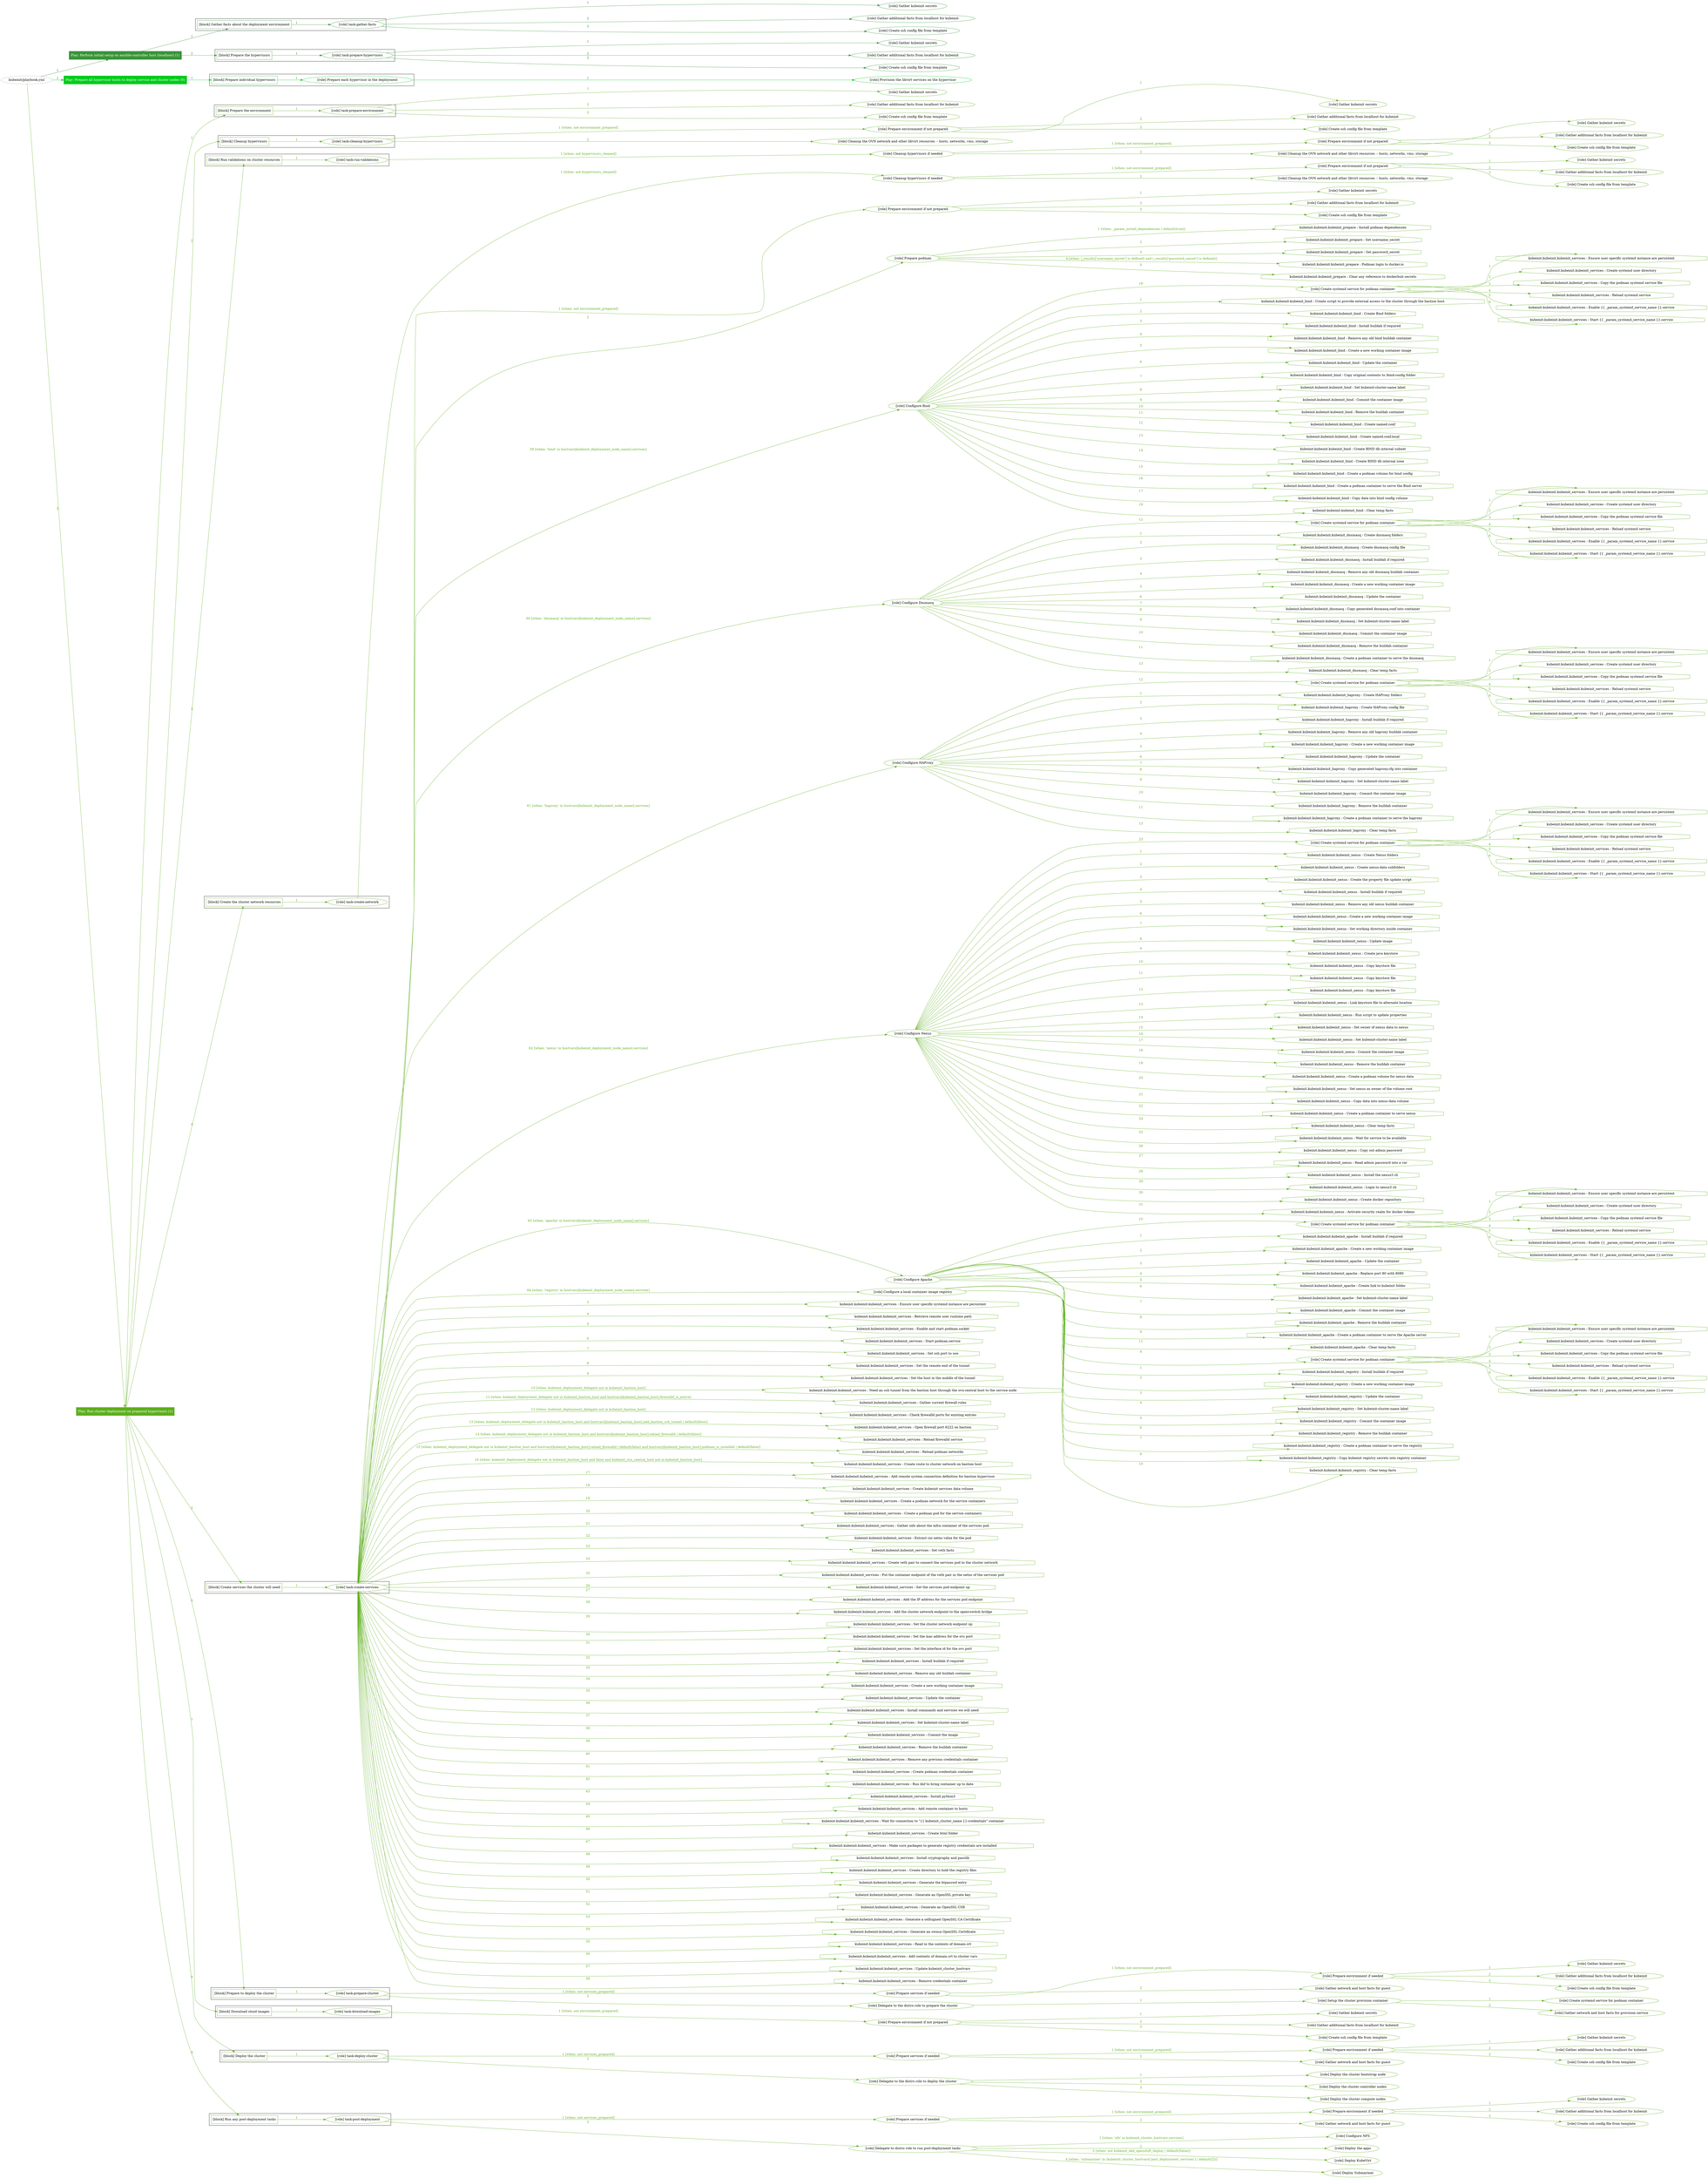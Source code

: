 digraph {
	graph [concentrate=true ordering=in rankdir=LR ratio=fill]
	edge [esep=5 sep=10]
	"kubeinit/playbook.yml" [URL="/home/runner/work/kubeinit/kubeinit/kubeinit/playbook.yml" id=playbook_a603f861 style=dotted]
	play_f913b2a4 [label="Play: Perform initial setup on ansible-controller host (localhost) (1)" URL="/home/runner/work/kubeinit/kubeinit/kubeinit/playbook.yml" color="#399438" fontcolor="#ffffff" id=play_f913b2a4 shape=box style=filled tooltip=localhost]
	"kubeinit/playbook.yml" -> play_f913b2a4 [label="1 " color="#399438" fontcolor="#399438" id=edge_58b66626 labeltooltip="1 " tooltip="1 "]
	subgraph "Gather kubeinit secrets" {
		role_fcc2dfa0 [label="[role] Gather kubeinit secrets" URL="/home/runner/.ansible/collections/ansible_collections/kubeinit/kubeinit/roles/kubeinit_prepare/tasks/gather_kubeinit_facts.yml" color="#399438" id=role_fcc2dfa0 tooltip="Gather kubeinit secrets"]
	}
	subgraph "Gather additional facts from localhost for kubeinit" {
		role_9c8ba34e [label="[role] Gather additional facts from localhost for kubeinit" URL="/home/runner/.ansible/collections/ansible_collections/kubeinit/kubeinit/roles/kubeinit_prepare/tasks/gather_kubeinit_facts.yml" color="#399438" id=role_9c8ba34e tooltip="Gather additional facts from localhost for kubeinit"]
	}
	subgraph "Create ssh config file from template" {
		role_fcdfb1ef [label="[role] Create ssh config file from template" URL="/home/runner/.ansible/collections/ansible_collections/kubeinit/kubeinit/roles/kubeinit_prepare/tasks/gather_kubeinit_facts.yml" color="#399438" id=role_fcdfb1ef tooltip="Create ssh config file from template"]
	}
	subgraph "task-gather-facts" {
		role_c617929a [label="[role] task-gather-facts" URL="/home/runner/work/kubeinit/kubeinit/kubeinit/playbook.yml" color="#399438" id=role_c617929a tooltip="task-gather-facts"]
		role_c617929a -> role_fcc2dfa0 [label="1 " color="#399438" fontcolor="#399438" id=edge_a3ed232a labeltooltip="1 " tooltip="1 "]
		role_c617929a -> role_9c8ba34e [label="2 " color="#399438" fontcolor="#399438" id=edge_5a64a69f labeltooltip="2 " tooltip="2 "]
		role_c617929a -> role_fcdfb1ef [label="3 " color="#399438" fontcolor="#399438" id=edge_7f8dc3b6 labeltooltip="3 " tooltip="3 "]
	}
	subgraph "Gather kubeinit secrets" {
		role_29ed1560 [label="[role] Gather kubeinit secrets" URL="/home/runner/.ansible/collections/ansible_collections/kubeinit/kubeinit/roles/kubeinit_prepare/tasks/gather_kubeinit_facts.yml" color="#399438" id=role_29ed1560 tooltip="Gather kubeinit secrets"]
	}
	subgraph "Gather additional facts from localhost for kubeinit" {
		role_fbb4f687 [label="[role] Gather additional facts from localhost for kubeinit" URL="/home/runner/.ansible/collections/ansible_collections/kubeinit/kubeinit/roles/kubeinit_prepare/tasks/gather_kubeinit_facts.yml" color="#399438" id=role_fbb4f687 tooltip="Gather additional facts from localhost for kubeinit"]
	}
	subgraph "Create ssh config file from template" {
		role_90ce59bd [label="[role] Create ssh config file from template" URL="/home/runner/.ansible/collections/ansible_collections/kubeinit/kubeinit/roles/kubeinit_prepare/tasks/gather_kubeinit_facts.yml" color="#399438" id=role_90ce59bd tooltip="Create ssh config file from template"]
	}
	subgraph "task-prepare-hypervisors" {
		role_dfca45f1 [label="[role] task-prepare-hypervisors" URL="/home/runner/work/kubeinit/kubeinit/kubeinit/playbook.yml" color="#399438" id=role_dfca45f1 tooltip="task-prepare-hypervisors"]
		role_dfca45f1 -> role_29ed1560 [label="1 " color="#399438" fontcolor="#399438" id=edge_fa38bcc0 labeltooltip="1 " tooltip="1 "]
		role_dfca45f1 -> role_fbb4f687 [label="2 " color="#399438" fontcolor="#399438" id=edge_1ae4013d labeltooltip="2 " tooltip="2 "]
		role_dfca45f1 -> role_90ce59bd [label="3 " color="#399438" fontcolor="#399438" id=edge_82e49a16 labeltooltip="3 " tooltip="3 "]
	}
	subgraph "Play: Perform initial setup on ansible-controller host (localhost) (1)" {
		play_f913b2a4 -> block_977f053d [label=1 color="#399438" fontcolor="#399438" id=edge_8e064beb labeltooltip=1 tooltip=1]
		subgraph cluster_block_977f053d {
			block_977f053d [label="[block] Gather facts about the deployment environment" URL="/home/runner/work/kubeinit/kubeinit/kubeinit/playbook.yml" color="#399438" id=block_977f053d labeltooltip="Gather facts about the deployment environment" shape=box tooltip="Gather facts about the deployment environment"]
			block_977f053d -> role_c617929a [label="1 " color="#399438" fontcolor="#399438" id=edge_0ba050bf labeltooltip="1 " tooltip="1 "]
		}
		play_f913b2a4 -> block_129c5f8c [label=2 color="#399438" fontcolor="#399438" id=edge_b7c156c3 labeltooltip=2 tooltip=2]
		subgraph cluster_block_129c5f8c {
			block_129c5f8c [label="[block] Prepare the hypervisors" URL="/home/runner/work/kubeinit/kubeinit/kubeinit/playbook.yml" color="#399438" id=block_129c5f8c labeltooltip="Prepare the hypervisors" shape=box tooltip="Prepare the hypervisors"]
			block_129c5f8c -> role_dfca45f1 [label="1 " color="#399438" fontcolor="#399438" id=edge_02fe56c5 labeltooltip="1 " tooltip="1 "]
		}
	}
	play_83b90130 [label="Play: Prepare all hypervisor hosts to deploy service and cluster nodes (0)" URL="/home/runner/work/kubeinit/kubeinit/kubeinit/playbook.yml" color="#00cc19" fontcolor="#ffffff" id=play_83b90130 shape=box style=filled tooltip="Play: Prepare all hypervisor hosts to deploy service and cluster nodes (0)"]
	"kubeinit/playbook.yml" -> play_83b90130 [label="2 " color="#00cc19" fontcolor="#00cc19" id=edge_2a9016fb labeltooltip="2 " tooltip="2 "]
	subgraph "Provision the libvirt services on the hypervisor" {
		role_4f0a6586 [label="[role] Provision the libvirt services on the hypervisor" URL="/home/runner/.ansible/collections/ansible_collections/kubeinit/kubeinit/roles/kubeinit_prepare/tasks/prepare_hypervisor.yml" color="#00cc19" id=role_4f0a6586 tooltip="Provision the libvirt services on the hypervisor"]
	}
	subgraph "Prepare each hypervisor in the deployment" {
		role_1cb32647 [label="[role] Prepare each hypervisor in the deployment" URL="/home/runner/work/kubeinit/kubeinit/kubeinit/playbook.yml" color="#00cc19" id=role_1cb32647 tooltip="Prepare each hypervisor in the deployment"]
		role_1cb32647 -> role_4f0a6586 [label="1 " color="#00cc19" fontcolor="#00cc19" id=edge_7bc67bdc labeltooltip="1 " tooltip="1 "]
	}
	subgraph "Play: Prepare all hypervisor hosts to deploy service and cluster nodes (0)" {
		play_83b90130 -> block_3de29203 [label=1 color="#00cc19" fontcolor="#00cc19" id=edge_8df46353 labeltooltip=1 tooltip=1]
		subgraph cluster_block_3de29203 {
			block_3de29203 [label="[block] Prepare individual hypervisors" URL="/home/runner/work/kubeinit/kubeinit/kubeinit/playbook.yml" color="#00cc19" id=block_3de29203 labeltooltip="Prepare individual hypervisors" shape=box tooltip="Prepare individual hypervisors"]
			block_3de29203 -> role_1cb32647 [label="1 " color="#00cc19" fontcolor="#00cc19" id=edge_8dc6c5ae labeltooltip="1 " tooltip="1 "]
		}
	}
	play_207e8955 [label="Play: Run cluster deployment on prepared hypervisors (1)" URL="/home/runner/work/kubeinit/kubeinit/kubeinit/playbook.yml" color="#5eae1e" fontcolor="#ffffff" id=play_207e8955 shape=box style=filled tooltip=localhost]
	"kubeinit/playbook.yml" -> play_207e8955 [label="3 " color="#5eae1e" fontcolor="#5eae1e" id=edge_ce95e466 labeltooltip="3 " tooltip="3 "]
	subgraph "Gather kubeinit secrets" {
		role_b20d7b17 [label="[role] Gather kubeinit secrets" URL="/home/runner/.ansible/collections/ansible_collections/kubeinit/kubeinit/roles/kubeinit_prepare/tasks/gather_kubeinit_facts.yml" color="#5eae1e" id=role_b20d7b17 tooltip="Gather kubeinit secrets"]
	}
	subgraph "Gather additional facts from localhost for kubeinit" {
		role_2955c40d [label="[role] Gather additional facts from localhost for kubeinit" URL="/home/runner/.ansible/collections/ansible_collections/kubeinit/kubeinit/roles/kubeinit_prepare/tasks/gather_kubeinit_facts.yml" color="#5eae1e" id=role_2955c40d tooltip="Gather additional facts from localhost for kubeinit"]
	}
	subgraph "Create ssh config file from template" {
		role_ec86264c [label="[role] Create ssh config file from template" URL="/home/runner/.ansible/collections/ansible_collections/kubeinit/kubeinit/roles/kubeinit_prepare/tasks/gather_kubeinit_facts.yml" color="#5eae1e" id=role_ec86264c tooltip="Create ssh config file from template"]
	}
	subgraph "task-prepare-environment" {
		role_db26a5e4 [label="[role] task-prepare-environment" URL="/home/runner/work/kubeinit/kubeinit/kubeinit/playbook.yml" color="#5eae1e" id=role_db26a5e4 tooltip="task-prepare-environment"]
		role_db26a5e4 -> role_b20d7b17 [label="1 " color="#5eae1e" fontcolor="#5eae1e" id=edge_231567c4 labeltooltip="1 " tooltip="1 "]
		role_db26a5e4 -> role_2955c40d [label="2 " color="#5eae1e" fontcolor="#5eae1e" id=edge_8ad02ba2 labeltooltip="2 " tooltip="2 "]
		role_db26a5e4 -> role_ec86264c [label="3 " color="#5eae1e" fontcolor="#5eae1e" id=edge_c36436c3 labeltooltip="3 " tooltip="3 "]
	}
	subgraph "Gather kubeinit secrets" {
		role_924c5d3d [label="[role] Gather kubeinit secrets" URL="/home/runner/.ansible/collections/ansible_collections/kubeinit/kubeinit/roles/kubeinit_prepare/tasks/gather_kubeinit_facts.yml" color="#5eae1e" id=role_924c5d3d tooltip="Gather kubeinit secrets"]
	}
	subgraph "Gather additional facts from localhost for kubeinit" {
		role_1803ff18 [label="[role] Gather additional facts from localhost for kubeinit" URL="/home/runner/.ansible/collections/ansible_collections/kubeinit/kubeinit/roles/kubeinit_prepare/tasks/gather_kubeinit_facts.yml" color="#5eae1e" id=role_1803ff18 tooltip="Gather additional facts from localhost for kubeinit"]
	}
	subgraph "Create ssh config file from template" {
		role_ca4ba632 [label="[role] Create ssh config file from template" URL="/home/runner/.ansible/collections/ansible_collections/kubeinit/kubeinit/roles/kubeinit_prepare/tasks/gather_kubeinit_facts.yml" color="#5eae1e" id=role_ca4ba632 tooltip="Create ssh config file from template"]
	}
	subgraph "Prepare environment if not prepared" {
		role_6326a6dd [label="[role] Prepare environment if not prepared" URL="/home/runner/.ansible/collections/ansible_collections/kubeinit/kubeinit/roles/kubeinit_prepare/tasks/cleanup_hypervisors.yml" color="#5eae1e" id=role_6326a6dd tooltip="Prepare environment if not prepared"]
		role_6326a6dd -> role_924c5d3d [label="1 " color="#5eae1e" fontcolor="#5eae1e" id=edge_12b43942 labeltooltip="1 " tooltip="1 "]
		role_6326a6dd -> role_1803ff18 [label="2 " color="#5eae1e" fontcolor="#5eae1e" id=edge_81b6292a labeltooltip="2 " tooltip="2 "]
		role_6326a6dd -> role_ca4ba632 [label="3 " color="#5eae1e" fontcolor="#5eae1e" id=edge_e6e5a6b5 labeltooltip="3 " tooltip="3 "]
	}
	subgraph "Cleanup the OVN network and other libvirt resources -- hosts, networks, vms, storage" {
		role_c5af21bd [label="[role] Cleanup the OVN network and other libvirt resources -- hosts, networks, vms, storage" URL="/home/runner/.ansible/collections/ansible_collections/kubeinit/kubeinit/roles/kubeinit_prepare/tasks/cleanup_hypervisors.yml" color="#5eae1e" id=role_c5af21bd tooltip="Cleanup the OVN network and other libvirt resources -- hosts, networks, vms, storage"]
	}
	subgraph "task-cleanup-hypervisors" {
		role_858b2fd7 [label="[role] task-cleanup-hypervisors" URL="/home/runner/work/kubeinit/kubeinit/kubeinit/playbook.yml" color="#5eae1e" id=role_858b2fd7 tooltip="task-cleanup-hypervisors"]
		role_858b2fd7 -> role_6326a6dd [label="1 [when: not environment_prepared]" color="#5eae1e" fontcolor="#5eae1e" id=edge_40e56095 labeltooltip="1 [when: not environment_prepared]" tooltip="1 [when: not environment_prepared]"]
		role_858b2fd7 -> role_c5af21bd [label="2 " color="#5eae1e" fontcolor="#5eae1e" id=edge_5f3aaafa labeltooltip="2 " tooltip="2 "]
	}
	subgraph "Gather kubeinit secrets" {
		role_6628be03 [label="[role] Gather kubeinit secrets" URL="/home/runner/.ansible/collections/ansible_collections/kubeinit/kubeinit/roles/kubeinit_prepare/tasks/gather_kubeinit_facts.yml" color="#5eae1e" id=role_6628be03 tooltip="Gather kubeinit secrets"]
	}
	subgraph "Gather additional facts from localhost for kubeinit" {
		role_a17c838e [label="[role] Gather additional facts from localhost for kubeinit" URL="/home/runner/.ansible/collections/ansible_collections/kubeinit/kubeinit/roles/kubeinit_prepare/tasks/gather_kubeinit_facts.yml" color="#5eae1e" id=role_a17c838e tooltip="Gather additional facts from localhost for kubeinit"]
	}
	subgraph "Create ssh config file from template" {
		role_c4bca5b1 [label="[role] Create ssh config file from template" URL="/home/runner/.ansible/collections/ansible_collections/kubeinit/kubeinit/roles/kubeinit_prepare/tasks/gather_kubeinit_facts.yml" color="#5eae1e" id=role_c4bca5b1 tooltip="Create ssh config file from template"]
	}
	subgraph "Prepare environment if not prepared" {
		role_bf44604a [label="[role] Prepare environment if not prepared" URL="/home/runner/.ansible/collections/ansible_collections/kubeinit/kubeinit/roles/kubeinit_prepare/tasks/cleanup_hypervisors.yml" color="#5eae1e" id=role_bf44604a tooltip="Prepare environment if not prepared"]
		role_bf44604a -> role_6628be03 [label="1 " color="#5eae1e" fontcolor="#5eae1e" id=edge_e02fcdaf labeltooltip="1 " tooltip="1 "]
		role_bf44604a -> role_a17c838e [label="2 " color="#5eae1e" fontcolor="#5eae1e" id=edge_1863d0a7 labeltooltip="2 " tooltip="2 "]
		role_bf44604a -> role_c4bca5b1 [label="3 " color="#5eae1e" fontcolor="#5eae1e" id=edge_1d1a44df labeltooltip="3 " tooltip="3 "]
	}
	subgraph "Cleanup the OVN network and other libvirt resources -- hosts, networks, vms, storage" {
		role_acaa7bb0 [label="[role] Cleanup the OVN network and other libvirt resources -- hosts, networks, vms, storage" URL="/home/runner/.ansible/collections/ansible_collections/kubeinit/kubeinit/roles/kubeinit_prepare/tasks/cleanup_hypervisors.yml" color="#5eae1e" id=role_acaa7bb0 tooltip="Cleanup the OVN network and other libvirt resources -- hosts, networks, vms, storage"]
	}
	subgraph "Cleanup hypervisors if needed" {
		role_5edec685 [label="[role] Cleanup hypervisors if needed" URL="/home/runner/.ansible/collections/ansible_collections/kubeinit/kubeinit/roles/kubeinit_validations/tasks/main.yml" color="#5eae1e" id=role_5edec685 tooltip="Cleanup hypervisors if needed"]
		role_5edec685 -> role_bf44604a [label="1 [when: not environment_prepared]" color="#5eae1e" fontcolor="#5eae1e" id=edge_17a756f2 labeltooltip="1 [when: not environment_prepared]" tooltip="1 [when: not environment_prepared]"]
		role_5edec685 -> role_acaa7bb0 [label="2 " color="#5eae1e" fontcolor="#5eae1e" id=edge_3763f2f5 labeltooltip="2 " tooltip="2 "]
	}
	subgraph "task-run-validations" {
		role_b5c683a7 [label="[role] task-run-validations" URL="/home/runner/work/kubeinit/kubeinit/kubeinit/playbook.yml" color="#5eae1e" id=role_b5c683a7 tooltip="task-run-validations"]
		role_b5c683a7 -> role_5edec685 [label="1 [when: not hypervisors_cleaned]" color="#5eae1e" fontcolor="#5eae1e" id=edge_34e7fd9c labeltooltip="1 [when: not hypervisors_cleaned]" tooltip="1 [when: not hypervisors_cleaned]"]
	}
	subgraph "Gather kubeinit secrets" {
		role_c65552f3 [label="[role] Gather kubeinit secrets" URL="/home/runner/.ansible/collections/ansible_collections/kubeinit/kubeinit/roles/kubeinit_prepare/tasks/gather_kubeinit_facts.yml" color="#5eae1e" id=role_c65552f3 tooltip="Gather kubeinit secrets"]
	}
	subgraph "Gather additional facts from localhost for kubeinit" {
		role_7ed8bf52 [label="[role] Gather additional facts from localhost for kubeinit" URL="/home/runner/.ansible/collections/ansible_collections/kubeinit/kubeinit/roles/kubeinit_prepare/tasks/gather_kubeinit_facts.yml" color="#5eae1e" id=role_7ed8bf52 tooltip="Gather additional facts from localhost for kubeinit"]
	}
	subgraph "Create ssh config file from template" {
		role_c10b807f [label="[role] Create ssh config file from template" URL="/home/runner/.ansible/collections/ansible_collections/kubeinit/kubeinit/roles/kubeinit_prepare/tasks/gather_kubeinit_facts.yml" color="#5eae1e" id=role_c10b807f tooltip="Create ssh config file from template"]
	}
	subgraph "Prepare environment if not prepared" {
		role_96fce434 [label="[role] Prepare environment if not prepared" URL="/home/runner/.ansible/collections/ansible_collections/kubeinit/kubeinit/roles/kubeinit_prepare/tasks/cleanup_hypervisors.yml" color="#5eae1e" id=role_96fce434 tooltip="Prepare environment if not prepared"]
		role_96fce434 -> role_c65552f3 [label="1 " color="#5eae1e" fontcolor="#5eae1e" id=edge_d578d422 labeltooltip="1 " tooltip="1 "]
		role_96fce434 -> role_7ed8bf52 [label="2 " color="#5eae1e" fontcolor="#5eae1e" id=edge_da94c1cd labeltooltip="2 " tooltip="2 "]
		role_96fce434 -> role_c10b807f [label="3 " color="#5eae1e" fontcolor="#5eae1e" id=edge_68210c2e labeltooltip="3 " tooltip="3 "]
	}
	subgraph "Cleanup the OVN network and other libvirt resources -- hosts, networks, vms, storage" {
		role_d334f4da [label="[role] Cleanup the OVN network and other libvirt resources -- hosts, networks, vms, storage" URL="/home/runner/.ansible/collections/ansible_collections/kubeinit/kubeinit/roles/kubeinit_prepare/tasks/cleanup_hypervisors.yml" color="#5eae1e" id=role_d334f4da tooltip="Cleanup the OVN network and other libvirt resources -- hosts, networks, vms, storage"]
	}
	subgraph "Cleanup hypervisors if needed" {
		role_ec9c8b9d [label="[role] Cleanup hypervisors if needed" URL="/home/runner/.ansible/collections/ansible_collections/kubeinit/kubeinit/roles/kubeinit_libvirt/tasks/create_network.yml" color="#5eae1e" id=role_ec9c8b9d tooltip="Cleanup hypervisors if needed"]
		role_ec9c8b9d -> role_96fce434 [label="1 [when: not environment_prepared]" color="#5eae1e" fontcolor="#5eae1e" id=edge_70e4a8eb labeltooltip="1 [when: not environment_prepared]" tooltip="1 [when: not environment_prepared]"]
		role_ec9c8b9d -> role_d334f4da [label="2 " color="#5eae1e" fontcolor="#5eae1e" id=edge_d97cc386 labeltooltip="2 " tooltip="2 "]
	}
	subgraph "task-create-network" {
		role_5b25b4cd [label="[role] task-create-network" URL="/home/runner/work/kubeinit/kubeinit/kubeinit/playbook.yml" color="#5eae1e" id=role_5b25b4cd tooltip="task-create-network"]
		role_5b25b4cd -> role_ec9c8b9d [label="1 [when: not hypervisors_cleaned]" color="#5eae1e" fontcolor="#5eae1e" id=edge_84ede7f2 labeltooltip="1 [when: not hypervisors_cleaned]" tooltip="1 [when: not hypervisors_cleaned]"]
	}
	subgraph "Gather kubeinit secrets" {
		role_82539286 [label="[role] Gather kubeinit secrets" URL="/home/runner/.ansible/collections/ansible_collections/kubeinit/kubeinit/roles/kubeinit_prepare/tasks/gather_kubeinit_facts.yml" color="#5eae1e" id=role_82539286 tooltip="Gather kubeinit secrets"]
	}
	subgraph "Gather additional facts from localhost for kubeinit" {
		role_7ff792fa [label="[role] Gather additional facts from localhost for kubeinit" URL="/home/runner/.ansible/collections/ansible_collections/kubeinit/kubeinit/roles/kubeinit_prepare/tasks/gather_kubeinit_facts.yml" color="#5eae1e" id=role_7ff792fa tooltip="Gather additional facts from localhost for kubeinit"]
	}
	subgraph "Create ssh config file from template" {
		role_553f5fbe [label="[role] Create ssh config file from template" URL="/home/runner/.ansible/collections/ansible_collections/kubeinit/kubeinit/roles/kubeinit_prepare/tasks/gather_kubeinit_facts.yml" color="#5eae1e" id=role_553f5fbe tooltip="Create ssh config file from template"]
	}
	subgraph "Prepare environment if not prepared" {
		role_69ae1af5 [label="[role] Prepare environment if not prepared" URL="/home/runner/.ansible/collections/ansible_collections/kubeinit/kubeinit/roles/kubeinit_services/tasks/main.yml" color="#5eae1e" id=role_69ae1af5 tooltip="Prepare environment if not prepared"]
		role_69ae1af5 -> role_82539286 [label="1 " color="#5eae1e" fontcolor="#5eae1e" id=edge_bfaee916 labeltooltip="1 " tooltip="1 "]
		role_69ae1af5 -> role_7ff792fa [label="2 " color="#5eae1e" fontcolor="#5eae1e" id=edge_7c123873 labeltooltip="2 " tooltip="2 "]
		role_69ae1af5 -> role_553f5fbe [label="3 " color="#5eae1e" fontcolor="#5eae1e" id=edge_63d3ab53 labeltooltip="3 " tooltip="3 "]
	}
	subgraph "Prepare podman" {
		role_f3a38425 [label="[role] Prepare podman" URL="/home/runner/.ansible/collections/ansible_collections/kubeinit/kubeinit/roles/kubeinit_services/tasks/00_create_service_pod.yml" color="#5eae1e" id=role_f3a38425 tooltip="Prepare podman"]
		task_30cc2c1b [label="kubeinit.kubeinit.kubeinit_prepare : Install podman dependencies" URL="/home/runner/.ansible/collections/ansible_collections/kubeinit/kubeinit/roles/kubeinit_prepare/tasks/prepare_podman.yml" color="#5eae1e" id=task_30cc2c1b shape=octagon tooltip="kubeinit.kubeinit.kubeinit_prepare : Install podman dependencies"]
		role_f3a38425 -> task_30cc2c1b [label="1 [when: _param_install_dependencies | default(true)]" color="#5eae1e" fontcolor="#5eae1e" id=edge_d6710e55 labeltooltip="1 [when: _param_install_dependencies | default(true)]" tooltip="1 [when: _param_install_dependencies | default(true)]"]
		task_5b92a685 [label="kubeinit.kubeinit.kubeinit_prepare : Set username_secret" URL="/home/runner/.ansible/collections/ansible_collections/kubeinit/kubeinit/roles/kubeinit_prepare/tasks/prepare_podman.yml" color="#5eae1e" id=task_5b92a685 shape=octagon tooltip="kubeinit.kubeinit.kubeinit_prepare : Set username_secret"]
		role_f3a38425 -> task_5b92a685 [label="2 " color="#5eae1e" fontcolor="#5eae1e" id=edge_ecd163eb labeltooltip="2 " tooltip="2 "]
		task_cac863cd [label="kubeinit.kubeinit.kubeinit_prepare : Set password_secret" URL="/home/runner/.ansible/collections/ansible_collections/kubeinit/kubeinit/roles/kubeinit_prepare/tasks/prepare_podman.yml" color="#5eae1e" id=task_cac863cd shape=octagon tooltip="kubeinit.kubeinit.kubeinit_prepare : Set password_secret"]
		role_f3a38425 -> task_cac863cd [label="3 " color="#5eae1e" fontcolor="#5eae1e" id=edge_b32339b3 labeltooltip="3 " tooltip="3 "]
		task_f9da5002 [label="kubeinit.kubeinit.kubeinit_prepare : Podman login to docker.io" URL="/home/runner/.ansible/collections/ansible_collections/kubeinit/kubeinit/roles/kubeinit_prepare/tasks/prepare_podman.yml" color="#5eae1e" id=task_f9da5002 shape=octagon tooltip="kubeinit.kubeinit.kubeinit_prepare : Podman login to docker.io"]
		role_f3a38425 -> task_f9da5002 [label="4 [when: (_results['username_secret'] is defined) and (_results['password_secret'] is defined)]" color="#5eae1e" fontcolor="#5eae1e" id=edge_58e0cd55 labeltooltip="4 [when: (_results['username_secret'] is defined) and (_results['password_secret'] is defined)]" tooltip="4 [when: (_results['username_secret'] is defined) and (_results['password_secret'] is defined)]"]
		task_3869f8f2 [label="kubeinit.kubeinit.kubeinit_prepare : Clear any reference to dockerhub secrets" URL="/home/runner/.ansible/collections/ansible_collections/kubeinit/kubeinit/roles/kubeinit_prepare/tasks/prepare_podman.yml" color="#5eae1e" id=task_3869f8f2 shape=octagon tooltip="kubeinit.kubeinit.kubeinit_prepare : Clear any reference to dockerhub secrets"]
		role_f3a38425 -> task_3869f8f2 [label="5 " color="#5eae1e" fontcolor="#5eae1e" id=edge_f948bfd7 labeltooltip="5 " tooltip="5 "]
	}
	subgraph "Create systemd service for podman container" {
		role_d60da28e [label="[role] Create systemd service for podman container" URL="/home/runner/.ansible/collections/ansible_collections/kubeinit/kubeinit/roles/kubeinit_bind/tasks/main.yml" color="#5eae1e" id=role_d60da28e tooltip="Create systemd service for podman container"]
		task_c99eb83f [label="kubeinit.kubeinit.kubeinit_services : Ensure user specific systemd instance are persistent" URL="/home/runner/.ansible/collections/ansible_collections/kubeinit/kubeinit/roles/kubeinit_services/tasks/create_managed_service.yml" color="#5eae1e" id=task_c99eb83f shape=octagon tooltip="kubeinit.kubeinit.kubeinit_services : Ensure user specific systemd instance are persistent"]
		role_d60da28e -> task_c99eb83f [label="1 " color="#5eae1e" fontcolor="#5eae1e" id=edge_8ef36786 labeltooltip="1 " tooltip="1 "]
		task_b0bfb804 [label="kubeinit.kubeinit.kubeinit_services : Create systemd user directory" URL="/home/runner/.ansible/collections/ansible_collections/kubeinit/kubeinit/roles/kubeinit_services/tasks/create_managed_service.yml" color="#5eae1e" id=task_b0bfb804 shape=octagon tooltip="kubeinit.kubeinit.kubeinit_services : Create systemd user directory"]
		role_d60da28e -> task_b0bfb804 [label="2 " color="#5eae1e" fontcolor="#5eae1e" id=edge_de650875 labeltooltip="2 " tooltip="2 "]
		task_f2e67f18 [label="kubeinit.kubeinit.kubeinit_services : Copy the podman systemd service file" URL="/home/runner/.ansible/collections/ansible_collections/kubeinit/kubeinit/roles/kubeinit_services/tasks/create_managed_service.yml" color="#5eae1e" id=task_f2e67f18 shape=octagon tooltip="kubeinit.kubeinit.kubeinit_services : Copy the podman systemd service file"]
		role_d60da28e -> task_f2e67f18 [label="3 " color="#5eae1e" fontcolor="#5eae1e" id=edge_30133d86 labeltooltip="3 " tooltip="3 "]
		task_b0205d6b [label="kubeinit.kubeinit.kubeinit_services : Reload systemd service" URL="/home/runner/.ansible/collections/ansible_collections/kubeinit/kubeinit/roles/kubeinit_services/tasks/create_managed_service.yml" color="#5eae1e" id=task_b0205d6b shape=octagon tooltip="kubeinit.kubeinit.kubeinit_services : Reload systemd service"]
		role_d60da28e -> task_b0205d6b [label="4 " color="#5eae1e" fontcolor="#5eae1e" id=edge_5c909b8d labeltooltip="4 " tooltip="4 "]
		task_8af6e544 [label="kubeinit.kubeinit.kubeinit_services : Enable {{ _param_systemd_service_name }}.service" URL="/home/runner/.ansible/collections/ansible_collections/kubeinit/kubeinit/roles/kubeinit_services/tasks/create_managed_service.yml" color="#5eae1e" id=task_8af6e544 shape=octagon tooltip="kubeinit.kubeinit.kubeinit_services : Enable {{ _param_systemd_service_name }}.service"]
		role_d60da28e -> task_8af6e544 [label="5 " color="#5eae1e" fontcolor="#5eae1e" id=edge_d07dc512 labeltooltip="5 " tooltip="5 "]
		task_1ad22494 [label="kubeinit.kubeinit.kubeinit_services : Start {{ _param_systemd_service_name }}.service" URL="/home/runner/.ansible/collections/ansible_collections/kubeinit/kubeinit/roles/kubeinit_services/tasks/create_managed_service.yml" color="#5eae1e" id=task_1ad22494 shape=octagon tooltip="kubeinit.kubeinit.kubeinit_services : Start {{ _param_systemd_service_name }}.service"]
		role_d60da28e -> task_1ad22494 [label="6 " color="#5eae1e" fontcolor="#5eae1e" id=edge_32adcfbd labeltooltip="6 " tooltip="6 "]
	}
	subgraph "Configure Bind" {
		role_735066fd [label="[role] Configure Bind" URL="/home/runner/.ansible/collections/ansible_collections/kubeinit/kubeinit/roles/kubeinit_services/tasks/start_services_containers.yml" color="#5eae1e" id=role_735066fd tooltip="Configure Bind"]
		task_fa9be65f [label="kubeinit.kubeinit.kubeinit_bind : Create script to provide external access to the cluster through the bastion host" URL="/home/runner/.ansible/collections/ansible_collections/kubeinit/kubeinit/roles/kubeinit_bind/tasks/main.yml" color="#5eae1e" id=task_fa9be65f shape=octagon tooltip="kubeinit.kubeinit.kubeinit_bind : Create script to provide external access to the cluster through the bastion host"]
		role_735066fd -> task_fa9be65f [label="1 " color="#5eae1e" fontcolor="#5eae1e" id=edge_539c2fbf labeltooltip="1 " tooltip="1 "]
		task_997b0404 [label="kubeinit.kubeinit.kubeinit_bind : Create Bind folders" URL="/home/runner/.ansible/collections/ansible_collections/kubeinit/kubeinit/roles/kubeinit_bind/tasks/main.yml" color="#5eae1e" id=task_997b0404 shape=octagon tooltip="kubeinit.kubeinit.kubeinit_bind : Create Bind folders"]
		role_735066fd -> task_997b0404 [label="2 " color="#5eae1e" fontcolor="#5eae1e" id=edge_1ad764a6 labeltooltip="2 " tooltip="2 "]
		task_af118a63 [label="kubeinit.kubeinit.kubeinit_bind : Install buildah if required" URL="/home/runner/.ansible/collections/ansible_collections/kubeinit/kubeinit/roles/kubeinit_bind/tasks/main.yml" color="#5eae1e" id=task_af118a63 shape=octagon tooltip="kubeinit.kubeinit.kubeinit_bind : Install buildah if required"]
		role_735066fd -> task_af118a63 [label="3 " color="#5eae1e" fontcolor="#5eae1e" id=edge_8f6caf97 labeltooltip="3 " tooltip="3 "]
		task_825846fd [label="kubeinit.kubeinit.kubeinit_bind : Remove any old bind buildah container" URL="/home/runner/.ansible/collections/ansible_collections/kubeinit/kubeinit/roles/kubeinit_bind/tasks/main.yml" color="#5eae1e" id=task_825846fd shape=octagon tooltip="kubeinit.kubeinit.kubeinit_bind : Remove any old bind buildah container"]
		role_735066fd -> task_825846fd [label="4 " color="#5eae1e" fontcolor="#5eae1e" id=edge_7274a249 labeltooltip="4 " tooltip="4 "]
		task_1453e092 [label="kubeinit.kubeinit.kubeinit_bind : Create a new working container image" URL="/home/runner/.ansible/collections/ansible_collections/kubeinit/kubeinit/roles/kubeinit_bind/tasks/main.yml" color="#5eae1e" id=task_1453e092 shape=octagon tooltip="kubeinit.kubeinit.kubeinit_bind : Create a new working container image"]
		role_735066fd -> task_1453e092 [label="5 " color="#5eae1e" fontcolor="#5eae1e" id=edge_bd0f6725 labeltooltip="5 " tooltip="5 "]
		task_a208852e [label="kubeinit.kubeinit.kubeinit_bind : Update the container" URL="/home/runner/.ansible/collections/ansible_collections/kubeinit/kubeinit/roles/kubeinit_bind/tasks/main.yml" color="#5eae1e" id=task_a208852e shape=octagon tooltip="kubeinit.kubeinit.kubeinit_bind : Update the container"]
		role_735066fd -> task_a208852e [label="6 " color="#5eae1e" fontcolor="#5eae1e" id=edge_86dd422a labeltooltip="6 " tooltip="6 "]
		task_647caf8d [label="kubeinit.kubeinit.kubeinit_bind : Copy original contents to /bind-config folder" URL="/home/runner/.ansible/collections/ansible_collections/kubeinit/kubeinit/roles/kubeinit_bind/tasks/main.yml" color="#5eae1e" id=task_647caf8d shape=octagon tooltip="kubeinit.kubeinit.kubeinit_bind : Copy original contents to /bind-config folder"]
		role_735066fd -> task_647caf8d [label="7 " color="#5eae1e" fontcolor="#5eae1e" id=edge_0a6868c3 labeltooltip="7 " tooltip="7 "]
		task_f46a2782 [label="kubeinit.kubeinit.kubeinit_bind : Set kubeinit-cluster-name label" URL="/home/runner/.ansible/collections/ansible_collections/kubeinit/kubeinit/roles/kubeinit_bind/tasks/main.yml" color="#5eae1e" id=task_f46a2782 shape=octagon tooltip="kubeinit.kubeinit.kubeinit_bind : Set kubeinit-cluster-name label"]
		role_735066fd -> task_f46a2782 [label="8 " color="#5eae1e" fontcolor="#5eae1e" id=edge_27f3e5a7 labeltooltip="8 " tooltip="8 "]
		task_9f2cf94e [label="kubeinit.kubeinit.kubeinit_bind : Commit the container image" URL="/home/runner/.ansible/collections/ansible_collections/kubeinit/kubeinit/roles/kubeinit_bind/tasks/main.yml" color="#5eae1e" id=task_9f2cf94e shape=octagon tooltip="kubeinit.kubeinit.kubeinit_bind : Commit the container image"]
		role_735066fd -> task_9f2cf94e [label="9 " color="#5eae1e" fontcolor="#5eae1e" id=edge_fbb4a3bd labeltooltip="9 " tooltip="9 "]
		task_ff547d8d [label="kubeinit.kubeinit.kubeinit_bind : Remove the buildah container" URL="/home/runner/.ansible/collections/ansible_collections/kubeinit/kubeinit/roles/kubeinit_bind/tasks/main.yml" color="#5eae1e" id=task_ff547d8d shape=octagon tooltip="kubeinit.kubeinit.kubeinit_bind : Remove the buildah container"]
		role_735066fd -> task_ff547d8d [label="10 " color="#5eae1e" fontcolor="#5eae1e" id=edge_ccec15aa labeltooltip="10 " tooltip="10 "]
		task_e3c27bfb [label="kubeinit.kubeinit.kubeinit_bind : Create named.conf" URL="/home/runner/.ansible/collections/ansible_collections/kubeinit/kubeinit/roles/kubeinit_bind/tasks/main.yml" color="#5eae1e" id=task_e3c27bfb shape=octagon tooltip="kubeinit.kubeinit.kubeinit_bind : Create named.conf"]
		role_735066fd -> task_e3c27bfb [label="11 " color="#5eae1e" fontcolor="#5eae1e" id=edge_2245d5b3 labeltooltip="11 " tooltip="11 "]
		task_e0511b51 [label="kubeinit.kubeinit.kubeinit_bind : Create named.conf.local" URL="/home/runner/.ansible/collections/ansible_collections/kubeinit/kubeinit/roles/kubeinit_bind/tasks/main.yml" color="#5eae1e" id=task_e0511b51 shape=octagon tooltip="kubeinit.kubeinit.kubeinit_bind : Create named.conf.local"]
		role_735066fd -> task_e0511b51 [label="12 " color="#5eae1e" fontcolor="#5eae1e" id=edge_a3f38010 labeltooltip="12 " tooltip="12 "]
		task_a252328f [label="kubeinit.kubeinit.kubeinit_bind : Create BIND db internal subnet" URL="/home/runner/.ansible/collections/ansible_collections/kubeinit/kubeinit/roles/kubeinit_bind/tasks/main.yml" color="#5eae1e" id=task_a252328f shape=octagon tooltip="kubeinit.kubeinit.kubeinit_bind : Create BIND db internal subnet"]
		role_735066fd -> task_a252328f [label="13 " color="#5eae1e" fontcolor="#5eae1e" id=edge_78aae616 labeltooltip="13 " tooltip="13 "]
		task_aafd8e84 [label="kubeinit.kubeinit.kubeinit_bind : Create BIND db internal zone" URL="/home/runner/.ansible/collections/ansible_collections/kubeinit/kubeinit/roles/kubeinit_bind/tasks/main.yml" color="#5eae1e" id=task_aafd8e84 shape=octagon tooltip="kubeinit.kubeinit.kubeinit_bind : Create BIND db internal zone"]
		role_735066fd -> task_aafd8e84 [label="14 " color="#5eae1e" fontcolor="#5eae1e" id=edge_57332e8f labeltooltip="14 " tooltip="14 "]
		task_afc67fa9 [label="kubeinit.kubeinit.kubeinit_bind : Create a podman volume for bind config" URL="/home/runner/.ansible/collections/ansible_collections/kubeinit/kubeinit/roles/kubeinit_bind/tasks/main.yml" color="#5eae1e" id=task_afc67fa9 shape=octagon tooltip="kubeinit.kubeinit.kubeinit_bind : Create a podman volume for bind config"]
		role_735066fd -> task_afc67fa9 [label="15 " color="#5eae1e" fontcolor="#5eae1e" id=edge_9fdaf3ec labeltooltip="15 " tooltip="15 "]
		task_6b0ef78b [label="kubeinit.kubeinit.kubeinit_bind : Create a podman container to serve the Bind server" URL="/home/runner/.ansible/collections/ansible_collections/kubeinit/kubeinit/roles/kubeinit_bind/tasks/main.yml" color="#5eae1e" id=task_6b0ef78b shape=octagon tooltip="kubeinit.kubeinit.kubeinit_bind : Create a podman container to serve the Bind server"]
		role_735066fd -> task_6b0ef78b [label="16 " color="#5eae1e" fontcolor="#5eae1e" id=edge_da0eb5ca labeltooltip="16 " tooltip="16 "]
		task_3b5422de [label="kubeinit.kubeinit.kubeinit_bind : Copy data into bind config volume" URL="/home/runner/.ansible/collections/ansible_collections/kubeinit/kubeinit/roles/kubeinit_bind/tasks/main.yml" color="#5eae1e" id=task_3b5422de shape=octagon tooltip="kubeinit.kubeinit.kubeinit_bind : Copy data into bind config volume"]
		role_735066fd -> task_3b5422de [label="17 " color="#5eae1e" fontcolor="#5eae1e" id=edge_85ae0e5d labeltooltip="17 " tooltip="17 "]
		role_735066fd -> role_d60da28e [label="18 " color="#5eae1e" fontcolor="#5eae1e" id=edge_511c5e68 labeltooltip="18 " tooltip="18 "]
		task_3925476d [label="kubeinit.kubeinit.kubeinit_bind : Clear temp facts" URL="/home/runner/.ansible/collections/ansible_collections/kubeinit/kubeinit/roles/kubeinit_bind/tasks/main.yml" color="#5eae1e" id=task_3925476d shape=octagon tooltip="kubeinit.kubeinit.kubeinit_bind : Clear temp facts"]
		role_735066fd -> task_3925476d [label="19 " color="#5eae1e" fontcolor="#5eae1e" id=edge_dfc9f56f labeltooltip="19 " tooltip="19 "]
	}
	subgraph "Create systemd service for podman container" {
		role_b0096d35 [label="[role] Create systemd service for podman container" URL="/home/runner/.ansible/collections/ansible_collections/kubeinit/kubeinit/roles/kubeinit_dnsmasq/tasks/main.yml" color="#5eae1e" id=role_b0096d35 tooltip="Create systemd service for podman container"]
		task_58d24e67 [label="kubeinit.kubeinit.kubeinit_services : Ensure user specific systemd instance are persistent" URL="/home/runner/.ansible/collections/ansible_collections/kubeinit/kubeinit/roles/kubeinit_services/tasks/create_managed_service.yml" color="#5eae1e" id=task_58d24e67 shape=octagon tooltip="kubeinit.kubeinit.kubeinit_services : Ensure user specific systemd instance are persistent"]
		role_b0096d35 -> task_58d24e67 [label="1 " color="#5eae1e" fontcolor="#5eae1e" id=edge_15504336 labeltooltip="1 " tooltip="1 "]
		task_121b5608 [label="kubeinit.kubeinit.kubeinit_services : Create systemd user directory" URL="/home/runner/.ansible/collections/ansible_collections/kubeinit/kubeinit/roles/kubeinit_services/tasks/create_managed_service.yml" color="#5eae1e" id=task_121b5608 shape=octagon tooltip="kubeinit.kubeinit.kubeinit_services : Create systemd user directory"]
		role_b0096d35 -> task_121b5608 [label="2 " color="#5eae1e" fontcolor="#5eae1e" id=edge_f5c3934a labeltooltip="2 " tooltip="2 "]
		task_f6bf14f7 [label="kubeinit.kubeinit.kubeinit_services : Copy the podman systemd service file" URL="/home/runner/.ansible/collections/ansible_collections/kubeinit/kubeinit/roles/kubeinit_services/tasks/create_managed_service.yml" color="#5eae1e" id=task_f6bf14f7 shape=octagon tooltip="kubeinit.kubeinit.kubeinit_services : Copy the podman systemd service file"]
		role_b0096d35 -> task_f6bf14f7 [label="3 " color="#5eae1e" fontcolor="#5eae1e" id=edge_eaa82d30 labeltooltip="3 " tooltip="3 "]
		task_8320db5d [label="kubeinit.kubeinit.kubeinit_services : Reload systemd service" URL="/home/runner/.ansible/collections/ansible_collections/kubeinit/kubeinit/roles/kubeinit_services/tasks/create_managed_service.yml" color="#5eae1e" id=task_8320db5d shape=octagon tooltip="kubeinit.kubeinit.kubeinit_services : Reload systemd service"]
		role_b0096d35 -> task_8320db5d [label="4 " color="#5eae1e" fontcolor="#5eae1e" id=edge_51e16fd6 labeltooltip="4 " tooltip="4 "]
		task_fc79d82a [label="kubeinit.kubeinit.kubeinit_services : Enable {{ _param_systemd_service_name }}.service" URL="/home/runner/.ansible/collections/ansible_collections/kubeinit/kubeinit/roles/kubeinit_services/tasks/create_managed_service.yml" color="#5eae1e" id=task_fc79d82a shape=octagon tooltip="kubeinit.kubeinit.kubeinit_services : Enable {{ _param_systemd_service_name }}.service"]
		role_b0096d35 -> task_fc79d82a [label="5 " color="#5eae1e" fontcolor="#5eae1e" id=edge_2a722dcb labeltooltip="5 " tooltip="5 "]
		task_677f05fc [label="kubeinit.kubeinit.kubeinit_services : Start {{ _param_systemd_service_name }}.service" URL="/home/runner/.ansible/collections/ansible_collections/kubeinit/kubeinit/roles/kubeinit_services/tasks/create_managed_service.yml" color="#5eae1e" id=task_677f05fc shape=octagon tooltip="kubeinit.kubeinit.kubeinit_services : Start {{ _param_systemd_service_name }}.service"]
		role_b0096d35 -> task_677f05fc [label="6 " color="#5eae1e" fontcolor="#5eae1e" id=edge_459f3fb3 labeltooltip="6 " tooltip="6 "]
	}
	subgraph "Configure Dnsmasq" {
		role_758054b0 [label="[role] Configure Dnsmasq" URL="/home/runner/.ansible/collections/ansible_collections/kubeinit/kubeinit/roles/kubeinit_services/tasks/start_services_containers.yml" color="#5eae1e" id=role_758054b0 tooltip="Configure Dnsmasq"]
		task_7cda0046 [label="kubeinit.kubeinit.kubeinit_dnsmasq : Create dnsmasq folders" URL="/home/runner/.ansible/collections/ansible_collections/kubeinit/kubeinit/roles/kubeinit_dnsmasq/tasks/main.yml" color="#5eae1e" id=task_7cda0046 shape=octagon tooltip="kubeinit.kubeinit.kubeinit_dnsmasq : Create dnsmasq folders"]
		role_758054b0 -> task_7cda0046 [label="1 " color="#5eae1e" fontcolor="#5eae1e" id=edge_8e6d9c88 labeltooltip="1 " tooltip="1 "]
		task_a97276a7 [label="kubeinit.kubeinit.kubeinit_dnsmasq : Create dnsmasq config file" URL="/home/runner/.ansible/collections/ansible_collections/kubeinit/kubeinit/roles/kubeinit_dnsmasq/tasks/main.yml" color="#5eae1e" id=task_a97276a7 shape=octagon tooltip="kubeinit.kubeinit.kubeinit_dnsmasq : Create dnsmasq config file"]
		role_758054b0 -> task_a97276a7 [label="2 " color="#5eae1e" fontcolor="#5eae1e" id=edge_5bbc1f37 labeltooltip="2 " tooltip="2 "]
		task_bc3ffadd [label="kubeinit.kubeinit.kubeinit_dnsmasq : Install buildah if required" URL="/home/runner/.ansible/collections/ansible_collections/kubeinit/kubeinit/roles/kubeinit_dnsmasq/tasks/main.yml" color="#5eae1e" id=task_bc3ffadd shape=octagon tooltip="kubeinit.kubeinit.kubeinit_dnsmasq : Install buildah if required"]
		role_758054b0 -> task_bc3ffadd [label="3 " color="#5eae1e" fontcolor="#5eae1e" id=edge_cef43c05 labeltooltip="3 " tooltip="3 "]
		task_bf68a6a8 [label="kubeinit.kubeinit.kubeinit_dnsmasq : Remove any old dnsmasq buildah container" URL="/home/runner/.ansible/collections/ansible_collections/kubeinit/kubeinit/roles/kubeinit_dnsmasq/tasks/main.yml" color="#5eae1e" id=task_bf68a6a8 shape=octagon tooltip="kubeinit.kubeinit.kubeinit_dnsmasq : Remove any old dnsmasq buildah container"]
		role_758054b0 -> task_bf68a6a8 [label="4 " color="#5eae1e" fontcolor="#5eae1e" id=edge_dd80a999 labeltooltip="4 " tooltip="4 "]
		task_00d35e4a [label="kubeinit.kubeinit.kubeinit_dnsmasq : Create a new working container image" URL="/home/runner/.ansible/collections/ansible_collections/kubeinit/kubeinit/roles/kubeinit_dnsmasq/tasks/main.yml" color="#5eae1e" id=task_00d35e4a shape=octagon tooltip="kubeinit.kubeinit.kubeinit_dnsmasq : Create a new working container image"]
		role_758054b0 -> task_00d35e4a [label="5 " color="#5eae1e" fontcolor="#5eae1e" id=edge_0e64efb0 labeltooltip="5 " tooltip="5 "]
		task_c59677ea [label="kubeinit.kubeinit.kubeinit_dnsmasq : Update the container" URL="/home/runner/.ansible/collections/ansible_collections/kubeinit/kubeinit/roles/kubeinit_dnsmasq/tasks/main.yml" color="#5eae1e" id=task_c59677ea shape=octagon tooltip="kubeinit.kubeinit.kubeinit_dnsmasq : Update the container"]
		role_758054b0 -> task_c59677ea [label="6 " color="#5eae1e" fontcolor="#5eae1e" id=edge_b2e6452b labeltooltip="6 " tooltip="6 "]
		task_8c1adb46 [label="kubeinit.kubeinit.kubeinit_dnsmasq : Copy generated dnsmasq.conf into container" URL="/home/runner/.ansible/collections/ansible_collections/kubeinit/kubeinit/roles/kubeinit_dnsmasq/tasks/main.yml" color="#5eae1e" id=task_8c1adb46 shape=octagon tooltip="kubeinit.kubeinit.kubeinit_dnsmasq : Copy generated dnsmasq.conf into container"]
		role_758054b0 -> task_8c1adb46 [label="7 " color="#5eae1e" fontcolor="#5eae1e" id=edge_a1fab4dd labeltooltip="7 " tooltip="7 "]
		task_1f316571 [label="kubeinit.kubeinit.kubeinit_dnsmasq : Set kubeinit-cluster-name label" URL="/home/runner/.ansible/collections/ansible_collections/kubeinit/kubeinit/roles/kubeinit_dnsmasq/tasks/main.yml" color="#5eae1e" id=task_1f316571 shape=octagon tooltip="kubeinit.kubeinit.kubeinit_dnsmasq : Set kubeinit-cluster-name label"]
		role_758054b0 -> task_1f316571 [label="8 " color="#5eae1e" fontcolor="#5eae1e" id=edge_8748beb0 labeltooltip="8 " tooltip="8 "]
		task_a428e9ee [label="kubeinit.kubeinit.kubeinit_dnsmasq : Commit the container image" URL="/home/runner/.ansible/collections/ansible_collections/kubeinit/kubeinit/roles/kubeinit_dnsmasq/tasks/main.yml" color="#5eae1e" id=task_a428e9ee shape=octagon tooltip="kubeinit.kubeinit.kubeinit_dnsmasq : Commit the container image"]
		role_758054b0 -> task_a428e9ee [label="9 " color="#5eae1e" fontcolor="#5eae1e" id=edge_c219865e labeltooltip="9 " tooltip="9 "]
		task_04467b5f [label="kubeinit.kubeinit.kubeinit_dnsmasq : Remove the buildah container" URL="/home/runner/.ansible/collections/ansible_collections/kubeinit/kubeinit/roles/kubeinit_dnsmasq/tasks/main.yml" color="#5eae1e" id=task_04467b5f shape=octagon tooltip="kubeinit.kubeinit.kubeinit_dnsmasq : Remove the buildah container"]
		role_758054b0 -> task_04467b5f [label="10 " color="#5eae1e" fontcolor="#5eae1e" id=edge_56374c19 labeltooltip="10 " tooltip="10 "]
		task_54b4ab61 [label="kubeinit.kubeinit.kubeinit_dnsmasq : Create a podman container to serve the dnsmasq" URL="/home/runner/.ansible/collections/ansible_collections/kubeinit/kubeinit/roles/kubeinit_dnsmasq/tasks/main.yml" color="#5eae1e" id=task_54b4ab61 shape=octagon tooltip="kubeinit.kubeinit.kubeinit_dnsmasq : Create a podman container to serve the dnsmasq"]
		role_758054b0 -> task_54b4ab61 [label="11 " color="#5eae1e" fontcolor="#5eae1e" id=edge_c1ed5df3 labeltooltip="11 " tooltip="11 "]
		role_758054b0 -> role_b0096d35 [label="12 " color="#5eae1e" fontcolor="#5eae1e" id=edge_d4215c68 labeltooltip="12 " tooltip="12 "]
		task_21adaba9 [label="kubeinit.kubeinit.kubeinit_dnsmasq : Clear temp facts" URL="/home/runner/.ansible/collections/ansible_collections/kubeinit/kubeinit/roles/kubeinit_dnsmasq/tasks/main.yml" color="#5eae1e" id=task_21adaba9 shape=octagon tooltip="kubeinit.kubeinit.kubeinit_dnsmasq : Clear temp facts"]
		role_758054b0 -> task_21adaba9 [label="13 " color="#5eae1e" fontcolor="#5eae1e" id=edge_dd8f5895 labeltooltip="13 " tooltip="13 "]
	}
	subgraph "Create systemd service for podman container" {
		role_44c0dfe2 [label="[role] Create systemd service for podman container" URL="/home/runner/.ansible/collections/ansible_collections/kubeinit/kubeinit/roles/kubeinit_haproxy/tasks/main.yml" color="#5eae1e" id=role_44c0dfe2 tooltip="Create systemd service for podman container"]
		task_b546b3d4 [label="kubeinit.kubeinit.kubeinit_services : Ensure user specific systemd instance are persistent" URL="/home/runner/.ansible/collections/ansible_collections/kubeinit/kubeinit/roles/kubeinit_services/tasks/create_managed_service.yml" color="#5eae1e" id=task_b546b3d4 shape=octagon tooltip="kubeinit.kubeinit.kubeinit_services : Ensure user specific systemd instance are persistent"]
		role_44c0dfe2 -> task_b546b3d4 [label="1 " color="#5eae1e" fontcolor="#5eae1e" id=edge_bf9ec068 labeltooltip="1 " tooltip="1 "]
		task_321f9a8f [label="kubeinit.kubeinit.kubeinit_services : Create systemd user directory" URL="/home/runner/.ansible/collections/ansible_collections/kubeinit/kubeinit/roles/kubeinit_services/tasks/create_managed_service.yml" color="#5eae1e" id=task_321f9a8f shape=octagon tooltip="kubeinit.kubeinit.kubeinit_services : Create systemd user directory"]
		role_44c0dfe2 -> task_321f9a8f [label="2 " color="#5eae1e" fontcolor="#5eae1e" id=edge_9cf2c445 labeltooltip="2 " tooltip="2 "]
		task_5e3effb5 [label="kubeinit.kubeinit.kubeinit_services : Copy the podman systemd service file" URL="/home/runner/.ansible/collections/ansible_collections/kubeinit/kubeinit/roles/kubeinit_services/tasks/create_managed_service.yml" color="#5eae1e" id=task_5e3effb5 shape=octagon tooltip="kubeinit.kubeinit.kubeinit_services : Copy the podman systemd service file"]
		role_44c0dfe2 -> task_5e3effb5 [label="3 " color="#5eae1e" fontcolor="#5eae1e" id=edge_1a30506f labeltooltip="3 " tooltip="3 "]
		task_b402a8a9 [label="kubeinit.kubeinit.kubeinit_services : Reload systemd service" URL="/home/runner/.ansible/collections/ansible_collections/kubeinit/kubeinit/roles/kubeinit_services/tasks/create_managed_service.yml" color="#5eae1e" id=task_b402a8a9 shape=octagon tooltip="kubeinit.kubeinit.kubeinit_services : Reload systemd service"]
		role_44c0dfe2 -> task_b402a8a9 [label="4 " color="#5eae1e" fontcolor="#5eae1e" id=edge_a78086f1 labeltooltip="4 " tooltip="4 "]
		task_69d65de0 [label="kubeinit.kubeinit.kubeinit_services : Enable {{ _param_systemd_service_name }}.service" URL="/home/runner/.ansible/collections/ansible_collections/kubeinit/kubeinit/roles/kubeinit_services/tasks/create_managed_service.yml" color="#5eae1e" id=task_69d65de0 shape=octagon tooltip="kubeinit.kubeinit.kubeinit_services : Enable {{ _param_systemd_service_name }}.service"]
		role_44c0dfe2 -> task_69d65de0 [label="5 " color="#5eae1e" fontcolor="#5eae1e" id=edge_f02a61d9 labeltooltip="5 " tooltip="5 "]
		task_d5d37c47 [label="kubeinit.kubeinit.kubeinit_services : Start {{ _param_systemd_service_name }}.service" URL="/home/runner/.ansible/collections/ansible_collections/kubeinit/kubeinit/roles/kubeinit_services/tasks/create_managed_service.yml" color="#5eae1e" id=task_d5d37c47 shape=octagon tooltip="kubeinit.kubeinit.kubeinit_services : Start {{ _param_systemd_service_name }}.service"]
		role_44c0dfe2 -> task_d5d37c47 [label="6 " color="#5eae1e" fontcolor="#5eae1e" id=edge_17d3ff97 labeltooltip="6 " tooltip="6 "]
	}
	subgraph "Configure HAProxy" {
		role_92724e66 [label="[role] Configure HAProxy" URL="/home/runner/.ansible/collections/ansible_collections/kubeinit/kubeinit/roles/kubeinit_services/tasks/start_services_containers.yml" color="#5eae1e" id=role_92724e66 tooltip="Configure HAProxy"]
		task_7638c8a9 [label="kubeinit.kubeinit.kubeinit_haproxy : Create HAProxy folders" URL="/home/runner/.ansible/collections/ansible_collections/kubeinit/kubeinit/roles/kubeinit_haproxy/tasks/main.yml" color="#5eae1e" id=task_7638c8a9 shape=octagon tooltip="kubeinit.kubeinit.kubeinit_haproxy : Create HAProxy folders"]
		role_92724e66 -> task_7638c8a9 [label="1 " color="#5eae1e" fontcolor="#5eae1e" id=edge_26794fc2 labeltooltip="1 " tooltip="1 "]
		task_20b26e4b [label="kubeinit.kubeinit.kubeinit_haproxy : Create HAProxy config file" URL="/home/runner/.ansible/collections/ansible_collections/kubeinit/kubeinit/roles/kubeinit_haproxy/tasks/main.yml" color="#5eae1e" id=task_20b26e4b shape=octagon tooltip="kubeinit.kubeinit.kubeinit_haproxy : Create HAProxy config file"]
		role_92724e66 -> task_20b26e4b [label="2 " color="#5eae1e" fontcolor="#5eae1e" id=edge_ee4c2f1a labeltooltip="2 " tooltip="2 "]
		task_5d7a60b7 [label="kubeinit.kubeinit.kubeinit_haproxy : Install buildah if required" URL="/home/runner/.ansible/collections/ansible_collections/kubeinit/kubeinit/roles/kubeinit_haproxy/tasks/main.yml" color="#5eae1e" id=task_5d7a60b7 shape=octagon tooltip="kubeinit.kubeinit.kubeinit_haproxy : Install buildah if required"]
		role_92724e66 -> task_5d7a60b7 [label="3 " color="#5eae1e" fontcolor="#5eae1e" id=edge_459683d2 labeltooltip="3 " tooltip="3 "]
		task_960ea54f [label="kubeinit.kubeinit.kubeinit_haproxy : Remove any old haproxy buildah container" URL="/home/runner/.ansible/collections/ansible_collections/kubeinit/kubeinit/roles/kubeinit_haproxy/tasks/main.yml" color="#5eae1e" id=task_960ea54f shape=octagon tooltip="kubeinit.kubeinit.kubeinit_haproxy : Remove any old haproxy buildah container"]
		role_92724e66 -> task_960ea54f [label="4 " color="#5eae1e" fontcolor="#5eae1e" id=edge_b864dddc labeltooltip="4 " tooltip="4 "]
		task_c0114604 [label="kubeinit.kubeinit.kubeinit_haproxy : Create a new working container image" URL="/home/runner/.ansible/collections/ansible_collections/kubeinit/kubeinit/roles/kubeinit_haproxy/tasks/main.yml" color="#5eae1e" id=task_c0114604 shape=octagon tooltip="kubeinit.kubeinit.kubeinit_haproxy : Create a new working container image"]
		role_92724e66 -> task_c0114604 [label="5 " color="#5eae1e" fontcolor="#5eae1e" id=edge_57b02db5 labeltooltip="5 " tooltip="5 "]
		task_bc5f40d2 [label="kubeinit.kubeinit.kubeinit_haproxy : Update the container" URL="/home/runner/.ansible/collections/ansible_collections/kubeinit/kubeinit/roles/kubeinit_haproxy/tasks/main.yml" color="#5eae1e" id=task_bc5f40d2 shape=octagon tooltip="kubeinit.kubeinit.kubeinit_haproxy : Update the container"]
		role_92724e66 -> task_bc5f40d2 [label="6 " color="#5eae1e" fontcolor="#5eae1e" id=edge_7bc45ea9 labeltooltip="6 " tooltip="6 "]
		task_6d3b0c13 [label="kubeinit.kubeinit.kubeinit_haproxy : Copy generated haproxy.cfg into container" URL="/home/runner/.ansible/collections/ansible_collections/kubeinit/kubeinit/roles/kubeinit_haproxy/tasks/main.yml" color="#5eae1e" id=task_6d3b0c13 shape=octagon tooltip="kubeinit.kubeinit.kubeinit_haproxy : Copy generated haproxy.cfg into container"]
		role_92724e66 -> task_6d3b0c13 [label="7 " color="#5eae1e" fontcolor="#5eae1e" id=edge_30937664 labeltooltip="7 " tooltip="7 "]
		task_30900c78 [label="kubeinit.kubeinit.kubeinit_haproxy : Set kubeinit-cluster-name label" URL="/home/runner/.ansible/collections/ansible_collections/kubeinit/kubeinit/roles/kubeinit_haproxy/tasks/main.yml" color="#5eae1e" id=task_30900c78 shape=octagon tooltip="kubeinit.kubeinit.kubeinit_haproxy : Set kubeinit-cluster-name label"]
		role_92724e66 -> task_30900c78 [label="8 " color="#5eae1e" fontcolor="#5eae1e" id=edge_1438471d labeltooltip="8 " tooltip="8 "]
		task_3f58110e [label="kubeinit.kubeinit.kubeinit_haproxy : Commit the container image" URL="/home/runner/.ansible/collections/ansible_collections/kubeinit/kubeinit/roles/kubeinit_haproxy/tasks/main.yml" color="#5eae1e" id=task_3f58110e shape=octagon tooltip="kubeinit.kubeinit.kubeinit_haproxy : Commit the container image"]
		role_92724e66 -> task_3f58110e [label="9 " color="#5eae1e" fontcolor="#5eae1e" id=edge_69c684e6 labeltooltip="9 " tooltip="9 "]
		task_31552d50 [label="kubeinit.kubeinit.kubeinit_haproxy : Remove the buildah container" URL="/home/runner/.ansible/collections/ansible_collections/kubeinit/kubeinit/roles/kubeinit_haproxy/tasks/main.yml" color="#5eae1e" id=task_31552d50 shape=octagon tooltip="kubeinit.kubeinit.kubeinit_haproxy : Remove the buildah container"]
		role_92724e66 -> task_31552d50 [label="10 " color="#5eae1e" fontcolor="#5eae1e" id=edge_17120d51 labeltooltip="10 " tooltip="10 "]
		task_b10e5a14 [label="kubeinit.kubeinit.kubeinit_haproxy : Create a podman container to serve the haproxy" URL="/home/runner/.ansible/collections/ansible_collections/kubeinit/kubeinit/roles/kubeinit_haproxy/tasks/main.yml" color="#5eae1e" id=task_b10e5a14 shape=octagon tooltip="kubeinit.kubeinit.kubeinit_haproxy : Create a podman container to serve the haproxy"]
		role_92724e66 -> task_b10e5a14 [label="11 " color="#5eae1e" fontcolor="#5eae1e" id=edge_53f0a80b labeltooltip="11 " tooltip="11 "]
		role_92724e66 -> role_44c0dfe2 [label="12 " color="#5eae1e" fontcolor="#5eae1e" id=edge_d7176d0a labeltooltip="12 " tooltip="12 "]
		task_1b2127b5 [label="kubeinit.kubeinit.kubeinit_haproxy : Clear temp facts" URL="/home/runner/.ansible/collections/ansible_collections/kubeinit/kubeinit/roles/kubeinit_haproxy/tasks/main.yml" color="#5eae1e" id=task_1b2127b5 shape=octagon tooltip="kubeinit.kubeinit.kubeinit_haproxy : Clear temp facts"]
		role_92724e66 -> task_1b2127b5 [label="13 " color="#5eae1e" fontcolor="#5eae1e" id=edge_015b9d0b labeltooltip="13 " tooltip="13 "]
	}
	subgraph "Create systemd service for podman container" {
		role_6bbe72ec [label="[role] Create systemd service for podman container" URL="/home/runner/.ansible/collections/ansible_collections/kubeinit/kubeinit/roles/kubeinit_nexus/tasks/main.yml" color="#5eae1e" id=role_6bbe72ec tooltip="Create systemd service for podman container"]
		task_c13ec095 [label="kubeinit.kubeinit.kubeinit_services : Ensure user specific systemd instance are persistent" URL="/home/runner/.ansible/collections/ansible_collections/kubeinit/kubeinit/roles/kubeinit_services/tasks/create_managed_service.yml" color="#5eae1e" id=task_c13ec095 shape=octagon tooltip="kubeinit.kubeinit.kubeinit_services : Ensure user specific systemd instance are persistent"]
		role_6bbe72ec -> task_c13ec095 [label="1 " color="#5eae1e" fontcolor="#5eae1e" id=edge_15ab6645 labeltooltip="1 " tooltip="1 "]
		task_71030a38 [label="kubeinit.kubeinit.kubeinit_services : Create systemd user directory" URL="/home/runner/.ansible/collections/ansible_collections/kubeinit/kubeinit/roles/kubeinit_services/tasks/create_managed_service.yml" color="#5eae1e" id=task_71030a38 shape=octagon tooltip="kubeinit.kubeinit.kubeinit_services : Create systemd user directory"]
		role_6bbe72ec -> task_71030a38 [label="2 " color="#5eae1e" fontcolor="#5eae1e" id=edge_c6842b38 labeltooltip="2 " tooltip="2 "]
		task_15e7b722 [label="kubeinit.kubeinit.kubeinit_services : Copy the podman systemd service file" URL="/home/runner/.ansible/collections/ansible_collections/kubeinit/kubeinit/roles/kubeinit_services/tasks/create_managed_service.yml" color="#5eae1e" id=task_15e7b722 shape=octagon tooltip="kubeinit.kubeinit.kubeinit_services : Copy the podman systemd service file"]
		role_6bbe72ec -> task_15e7b722 [label="3 " color="#5eae1e" fontcolor="#5eae1e" id=edge_130b03fd labeltooltip="3 " tooltip="3 "]
		task_9e83b7f3 [label="kubeinit.kubeinit.kubeinit_services : Reload systemd service" URL="/home/runner/.ansible/collections/ansible_collections/kubeinit/kubeinit/roles/kubeinit_services/tasks/create_managed_service.yml" color="#5eae1e" id=task_9e83b7f3 shape=octagon tooltip="kubeinit.kubeinit.kubeinit_services : Reload systemd service"]
		role_6bbe72ec -> task_9e83b7f3 [label="4 " color="#5eae1e" fontcolor="#5eae1e" id=edge_2ac053a7 labeltooltip="4 " tooltip="4 "]
		task_9ca5bf5c [label="kubeinit.kubeinit.kubeinit_services : Enable {{ _param_systemd_service_name }}.service" URL="/home/runner/.ansible/collections/ansible_collections/kubeinit/kubeinit/roles/kubeinit_services/tasks/create_managed_service.yml" color="#5eae1e" id=task_9ca5bf5c shape=octagon tooltip="kubeinit.kubeinit.kubeinit_services : Enable {{ _param_systemd_service_name }}.service"]
		role_6bbe72ec -> task_9ca5bf5c [label="5 " color="#5eae1e" fontcolor="#5eae1e" id=edge_5e38a064 labeltooltip="5 " tooltip="5 "]
		task_efef1392 [label="kubeinit.kubeinit.kubeinit_services : Start {{ _param_systemd_service_name }}.service" URL="/home/runner/.ansible/collections/ansible_collections/kubeinit/kubeinit/roles/kubeinit_services/tasks/create_managed_service.yml" color="#5eae1e" id=task_efef1392 shape=octagon tooltip="kubeinit.kubeinit.kubeinit_services : Start {{ _param_systemd_service_name }}.service"]
		role_6bbe72ec -> task_efef1392 [label="6 " color="#5eae1e" fontcolor="#5eae1e" id=edge_3da14fd4 labeltooltip="6 " tooltip="6 "]
	}
	subgraph "Configure Nexus" {
		role_47a5204a [label="[role] Configure Nexus" URL="/home/runner/.ansible/collections/ansible_collections/kubeinit/kubeinit/roles/kubeinit_services/tasks/start_services_containers.yml" color="#5eae1e" id=role_47a5204a tooltip="Configure Nexus"]
		task_d52d3524 [label="kubeinit.kubeinit.kubeinit_nexus : Create Nexus folders" URL="/home/runner/.ansible/collections/ansible_collections/kubeinit/kubeinit/roles/kubeinit_nexus/tasks/main.yml" color="#5eae1e" id=task_d52d3524 shape=octagon tooltip="kubeinit.kubeinit.kubeinit_nexus : Create Nexus folders"]
		role_47a5204a -> task_d52d3524 [label="1 " color="#5eae1e" fontcolor="#5eae1e" id=edge_0fc996a1 labeltooltip="1 " tooltip="1 "]
		task_63cf3147 [label="kubeinit.kubeinit.kubeinit_nexus : Create nexus-data subfolders" URL="/home/runner/.ansible/collections/ansible_collections/kubeinit/kubeinit/roles/kubeinit_nexus/tasks/main.yml" color="#5eae1e" id=task_63cf3147 shape=octagon tooltip="kubeinit.kubeinit.kubeinit_nexus : Create nexus-data subfolders"]
		role_47a5204a -> task_63cf3147 [label="2 " color="#5eae1e" fontcolor="#5eae1e" id=edge_90559949 labeltooltip="2 " tooltip="2 "]
		task_e774bd58 [label="kubeinit.kubeinit.kubeinit_nexus : Create the property file update script" URL="/home/runner/.ansible/collections/ansible_collections/kubeinit/kubeinit/roles/kubeinit_nexus/tasks/main.yml" color="#5eae1e" id=task_e774bd58 shape=octagon tooltip="kubeinit.kubeinit.kubeinit_nexus : Create the property file update script"]
		role_47a5204a -> task_e774bd58 [label="3 " color="#5eae1e" fontcolor="#5eae1e" id=edge_069b0696 labeltooltip="3 " tooltip="3 "]
		task_a895797d [label="kubeinit.kubeinit.kubeinit_nexus : Install buildah if required" URL="/home/runner/.ansible/collections/ansible_collections/kubeinit/kubeinit/roles/kubeinit_nexus/tasks/main.yml" color="#5eae1e" id=task_a895797d shape=octagon tooltip="kubeinit.kubeinit.kubeinit_nexus : Install buildah if required"]
		role_47a5204a -> task_a895797d [label="4 " color="#5eae1e" fontcolor="#5eae1e" id=edge_80cdce7a labeltooltip="4 " tooltip="4 "]
		task_7fbc1d2c [label="kubeinit.kubeinit.kubeinit_nexus : Remove any old nexus buildah container" URL="/home/runner/.ansible/collections/ansible_collections/kubeinit/kubeinit/roles/kubeinit_nexus/tasks/main.yml" color="#5eae1e" id=task_7fbc1d2c shape=octagon tooltip="kubeinit.kubeinit.kubeinit_nexus : Remove any old nexus buildah container"]
		role_47a5204a -> task_7fbc1d2c [label="5 " color="#5eae1e" fontcolor="#5eae1e" id=edge_efc31edd labeltooltip="5 " tooltip="5 "]
		task_27b4598d [label="kubeinit.kubeinit.kubeinit_nexus : Create a new working container image" URL="/home/runner/.ansible/collections/ansible_collections/kubeinit/kubeinit/roles/kubeinit_nexus/tasks/main.yml" color="#5eae1e" id=task_27b4598d shape=octagon tooltip="kubeinit.kubeinit.kubeinit_nexus : Create a new working container image"]
		role_47a5204a -> task_27b4598d [label="6 " color="#5eae1e" fontcolor="#5eae1e" id=edge_57a266fd labeltooltip="6 " tooltip="6 "]
		task_b7c4a1fd [label="kubeinit.kubeinit.kubeinit_nexus : Set working directory inside container" URL="/home/runner/.ansible/collections/ansible_collections/kubeinit/kubeinit/roles/kubeinit_nexus/tasks/main.yml" color="#5eae1e" id=task_b7c4a1fd shape=octagon tooltip="kubeinit.kubeinit.kubeinit_nexus : Set working directory inside container"]
		role_47a5204a -> task_b7c4a1fd [label="7 " color="#5eae1e" fontcolor="#5eae1e" id=edge_e456dc05 labeltooltip="7 " tooltip="7 "]
		task_df8c054b [label="kubeinit.kubeinit.kubeinit_nexus : Update image" URL="/home/runner/.ansible/collections/ansible_collections/kubeinit/kubeinit/roles/kubeinit_nexus/tasks/main.yml" color="#5eae1e" id=task_df8c054b shape=octagon tooltip="kubeinit.kubeinit.kubeinit_nexus : Update image"]
		role_47a5204a -> task_df8c054b [label="8 " color="#5eae1e" fontcolor="#5eae1e" id=edge_c2794164 labeltooltip="8 " tooltip="8 "]
		task_1914f292 [label="kubeinit.kubeinit.kubeinit_nexus : Create java keystore" URL="/home/runner/.ansible/collections/ansible_collections/kubeinit/kubeinit/roles/kubeinit_nexus/tasks/main.yml" color="#5eae1e" id=task_1914f292 shape=octagon tooltip="kubeinit.kubeinit.kubeinit_nexus : Create java keystore"]
		role_47a5204a -> task_1914f292 [label="9 " color="#5eae1e" fontcolor="#5eae1e" id=edge_f66c5cb4 labeltooltip="9 " tooltip="9 "]
		task_896adf96 [label="kubeinit.kubeinit.kubeinit_nexus : Copy keystore file" URL="/home/runner/.ansible/collections/ansible_collections/kubeinit/kubeinit/roles/kubeinit_nexus/tasks/main.yml" color="#5eae1e" id=task_896adf96 shape=octagon tooltip="kubeinit.kubeinit.kubeinit_nexus : Copy keystore file"]
		role_47a5204a -> task_896adf96 [label="10 " color="#5eae1e" fontcolor="#5eae1e" id=edge_eb50e8f3 labeltooltip="10 " tooltip="10 "]
		task_9707bbd6 [label="kubeinit.kubeinit.kubeinit_nexus : Copy keystore file" URL="/home/runner/.ansible/collections/ansible_collections/kubeinit/kubeinit/roles/kubeinit_nexus/tasks/main.yml" color="#5eae1e" id=task_9707bbd6 shape=octagon tooltip="kubeinit.kubeinit.kubeinit_nexus : Copy keystore file"]
		role_47a5204a -> task_9707bbd6 [label="11 " color="#5eae1e" fontcolor="#5eae1e" id=edge_cf202aa3 labeltooltip="11 " tooltip="11 "]
		task_70e0eaad [label="kubeinit.kubeinit.kubeinit_nexus : Copy keystore file" URL="/home/runner/.ansible/collections/ansible_collections/kubeinit/kubeinit/roles/kubeinit_nexus/tasks/main.yml" color="#5eae1e" id=task_70e0eaad shape=octagon tooltip="kubeinit.kubeinit.kubeinit_nexus : Copy keystore file"]
		role_47a5204a -> task_70e0eaad [label="12 " color="#5eae1e" fontcolor="#5eae1e" id=edge_b7027f94 labeltooltip="12 " tooltip="12 "]
		task_58e97019 [label="kubeinit.kubeinit.kubeinit_nexus : Link keystore file to alternate location" URL="/home/runner/.ansible/collections/ansible_collections/kubeinit/kubeinit/roles/kubeinit_nexus/tasks/main.yml" color="#5eae1e" id=task_58e97019 shape=octagon tooltip="kubeinit.kubeinit.kubeinit_nexus : Link keystore file to alternate location"]
		role_47a5204a -> task_58e97019 [label="13 " color="#5eae1e" fontcolor="#5eae1e" id=edge_329ced17 labeltooltip="13 " tooltip="13 "]
		task_bdb79bd4 [label="kubeinit.kubeinit.kubeinit_nexus : Run script to update properties" URL="/home/runner/.ansible/collections/ansible_collections/kubeinit/kubeinit/roles/kubeinit_nexus/tasks/main.yml" color="#5eae1e" id=task_bdb79bd4 shape=octagon tooltip="kubeinit.kubeinit.kubeinit_nexus : Run script to update properties"]
		role_47a5204a -> task_bdb79bd4 [label="14 " color="#5eae1e" fontcolor="#5eae1e" id=edge_7c747f47 labeltooltip="14 " tooltip="14 "]
		task_f0a91061 [label="kubeinit.kubeinit.kubeinit_nexus : Set owner of nexus data to nexus" URL="/home/runner/.ansible/collections/ansible_collections/kubeinit/kubeinit/roles/kubeinit_nexus/tasks/main.yml" color="#5eae1e" id=task_f0a91061 shape=octagon tooltip="kubeinit.kubeinit.kubeinit_nexus : Set owner of nexus data to nexus"]
		role_47a5204a -> task_f0a91061 [label="15 " color="#5eae1e" fontcolor="#5eae1e" id=edge_24a7228b labeltooltip="15 " tooltip="15 "]
		task_7ebee929 [label="kubeinit.kubeinit.kubeinit_nexus : Set kubeinit-cluster-name label" URL="/home/runner/.ansible/collections/ansible_collections/kubeinit/kubeinit/roles/kubeinit_nexus/tasks/main.yml" color="#5eae1e" id=task_7ebee929 shape=octagon tooltip="kubeinit.kubeinit.kubeinit_nexus : Set kubeinit-cluster-name label"]
		role_47a5204a -> task_7ebee929 [label="16 " color="#5eae1e" fontcolor="#5eae1e" id=edge_c4e3a31b labeltooltip="16 " tooltip="16 "]
		task_05afd702 [label="kubeinit.kubeinit.kubeinit_nexus : Commit the container image" URL="/home/runner/.ansible/collections/ansible_collections/kubeinit/kubeinit/roles/kubeinit_nexus/tasks/main.yml" color="#5eae1e" id=task_05afd702 shape=octagon tooltip="kubeinit.kubeinit.kubeinit_nexus : Commit the container image"]
		role_47a5204a -> task_05afd702 [label="17 " color="#5eae1e" fontcolor="#5eae1e" id=edge_8dcd1e8a labeltooltip="17 " tooltip="17 "]
		task_8336429d [label="kubeinit.kubeinit.kubeinit_nexus : Remove the buildah container" URL="/home/runner/.ansible/collections/ansible_collections/kubeinit/kubeinit/roles/kubeinit_nexus/tasks/main.yml" color="#5eae1e" id=task_8336429d shape=octagon tooltip="kubeinit.kubeinit.kubeinit_nexus : Remove the buildah container"]
		role_47a5204a -> task_8336429d [label="18 " color="#5eae1e" fontcolor="#5eae1e" id=edge_ba187b93 labeltooltip="18 " tooltip="18 "]
		task_dcc26daf [label="kubeinit.kubeinit.kubeinit_nexus : Create a podman volume for nexus data" URL="/home/runner/.ansible/collections/ansible_collections/kubeinit/kubeinit/roles/kubeinit_nexus/tasks/main.yml" color="#5eae1e" id=task_dcc26daf shape=octagon tooltip="kubeinit.kubeinit.kubeinit_nexus : Create a podman volume for nexus data"]
		role_47a5204a -> task_dcc26daf [label="19 " color="#5eae1e" fontcolor="#5eae1e" id=edge_1cea8622 labeltooltip="19 " tooltip="19 "]
		task_07ed9f79 [label="kubeinit.kubeinit.kubeinit_nexus : Set nexus as owner of the volume root" URL="/home/runner/.ansible/collections/ansible_collections/kubeinit/kubeinit/roles/kubeinit_nexus/tasks/main.yml" color="#5eae1e" id=task_07ed9f79 shape=octagon tooltip="kubeinit.kubeinit.kubeinit_nexus : Set nexus as owner of the volume root"]
		role_47a5204a -> task_07ed9f79 [label="20 " color="#5eae1e" fontcolor="#5eae1e" id=edge_907642fd labeltooltip="20 " tooltip="20 "]
		task_fe786dd8 [label="kubeinit.kubeinit.kubeinit_nexus : Copy data into nexus-data volume" URL="/home/runner/.ansible/collections/ansible_collections/kubeinit/kubeinit/roles/kubeinit_nexus/tasks/main.yml" color="#5eae1e" id=task_fe786dd8 shape=octagon tooltip="kubeinit.kubeinit.kubeinit_nexus : Copy data into nexus-data volume"]
		role_47a5204a -> task_fe786dd8 [label="21 " color="#5eae1e" fontcolor="#5eae1e" id=edge_74bcff5b labeltooltip="21 " tooltip="21 "]
		task_28fafb58 [label="kubeinit.kubeinit.kubeinit_nexus : Create a podman container to serve nexus" URL="/home/runner/.ansible/collections/ansible_collections/kubeinit/kubeinit/roles/kubeinit_nexus/tasks/main.yml" color="#5eae1e" id=task_28fafb58 shape=octagon tooltip="kubeinit.kubeinit.kubeinit_nexus : Create a podman container to serve nexus"]
		role_47a5204a -> task_28fafb58 [label="22 " color="#5eae1e" fontcolor="#5eae1e" id=edge_8bb7cfab labeltooltip="22 " tooltip="22 "]
		role_47a5204a -> role_6bbe72ec [label="23 " color="#5eae1e" fontcolor="#5eae1e" id=edge_229dfbdf labeltooltip="23 " tooltip="23 "]
		task_a596fe49 [label="kubeinit.kubeinit.kubeinit_nexus : Clear temp facts" URL="/home/runner/.ansible/collections/ansible_collections/kubeinit/kubeinit/roles/kubeinit_nexus/tasks/main.yml" color="#5eae1e" id=task_a596fe49 shape=octagon tooltip="kubeinit.kubeinit.kubeinit_nexus : Clear temp facts"]
		role_47a5204a -> task_a596fe49 [label="24 " color="#5eae1e" fontcolor="#5eae1e" id=edge_6a22c585 labeltooltip="24 " tooltip="24 "]
		task_885dd332 [label="kubeinit.kubeinit.kubeinit_nexus : Wait for service to be available" URL="/home/runner/.ansible/collections/ansible_collections/kubeinit/kubeinit/roles/kubeinit_nexus/tasks/main.yml" color="#5eae1e" id=task_885dd332 shape=octagon tooltip="kubeinit.kubeinit.kubeinit_nexus : Wait for service to be available"]
		role_47a5204a -> task_885dd332 [label="25 " color="#5eae1e" fontcolor="#5eae1e" id=edge_92e451ae labeltooltip="25 " tooltip="25 "]
		task_304c95df [label="kubeinit.kubeinit.kubeinit_nexus : Copy out admin password" URL="/home/runner/.ansible/collections/ansible_collections/kubeinit/kubeinit/roles/kubeinit_nexus/tasks/main.yml" color="#5eae1e" id=task_304c95df shape=octagon tooltip="kubeinit.kubeinit.kubeinit_nexus : Copy out admin password"]
		role_47a5204a -> task_304c95df [label="26 " color="#5eae1e" fontcolor="#5eae1e" id=edge_63a2696f labeltooltip="26 " tooltip="26 "]
		task_0f00352b [label="kubeinit.kubeinit.kubeinit_nexus : Read admin password into a var" URL="/home/runner/.ansible/collections/ansible_collections/kubeinit/kubeinit/roles/kubeinit_nexus/tasks/main.yml" color="#5eae1e" id=task_0f00352b shape=octagon tooltip="kubeinit.kubeinit.kubeinit_nexus : Read admin password into a var"]
		role_47a5204a -> task_0f00352b [label="27 " color="#5eae1e" fontcolor="#5eae1e" id=edge_f9483216 labeltooltip="27 " tooltip="27 "]
		task_ea74594e [label="kubeinit.kubeinit.kubeinit_nexus : Install the nexus3 cli" URL="/home/runner/.ansible/collections/ansible_collections/kubeinit/kubeinit/roles/kubeinit_nexus/tasks/main.yml" color="#5eae1e" id=task_ea74594e shape=octagon tooltip="kubeinit.kubeinit.kubeinit_nexus : Install the nexus3 cli"]
		role_47a5204a -> task_ea74594e [label="28 " color="#5eae1e" fontcolor="#5eae1e" id=edge_0a90b537 labeltooltip="28 " tooltip="28 "]
		task_a120f78a [label="kubeinit.kubeinit.kubeinit_nexus : Login to nexus3 cli" URL="/home/runner/.ansible/collections/ansible_collections/kubeinit/kubeinit/roles/kubeinit_nexus/tasks/main.yml" color="#5eae1e" id=task_a120f78a shape=octagon tooltip="kubeinit.kubeinit.kubeinit_nexus : Login to nexus3 cli"]
		role_47a5204a -> task_a120f78a [label="29 " color="#5eae1e" fontcolor="#5eae1e" id=edge_832270ae labeltooltip="29 " tooltip="29 "]
		task_4b027742 [label="kubeinit.kubeinit.kubeinit_nexus : Create docker repository" URL="/home/runner/.ansible/collections/ansible_collections/kubeinit/kubeinit/roles/kubeinit_nexus/tasks/main.yml" color="#5eae1e" id=task_4b027742 shape=octagon tooltip="kubeinit.kubeinit.kubeinit_nexus : Create docker repository"]
		role_47a5204a -> task_4b027742 [label="30 " color="#5eae1e" fontcolor="#5eae1e" id=edge_416bf39a labeltooltip="30 " tooltip="30 "]
		task_d7e1b61d [label="kubeinit.kubeinit.kubeinit_nexus : Activate security realm for docker tokens" URL="/home/runner/.ansible/collections/ansible_collections/kubeinit/kubeinit/roles/kubeinit_nexus/tasks/main.yml" color="#5eae1e" id=task_d7e1b61d shape=octagon tooltip="kubeinit.kubeinit.kubeinit_nexus : Activate security realm for docker tokens"]
		role_47a5204a -> task_d7e1b61d [label="31 " color="#5eae1e" fontcolor="#5eae1e" id=edge_cd0f5e4b labeltooltip="31 " tooltip="31 "]
	}
	subgraph "Create systemd service for podman container" {
		role_086cc292 [label="[role] Create systemd service for podman container" URL="/home/runner/.ansible/collections/ansible_collections/kubeinit/kubeinit/roles/kubeinit_apache/tasks/main.yml" color="#5eae1e" id=role_086cc292 tooltip="Create systemd service for podman container"]
		task_9cfde683 [label="kubeinit.kubeinit.kubeinit_services : Ensure user specific systemd instance are persistent" URL="/home/runner/.ansible/collections/ansible_collections/kubeinit/kubeinit/roles/kubeinit_services/tasks/create_managed_service.yml" color="#5eae1e" id=task_9cfde683 shape=octagon tooltip="kubeinit.kubeinit.kubeinit_services : Ensure user specific systemd instance are persistent"]
		role_086cc292 -> task_9cfde683 [label="1 " color="#5eae1e" fontcolor="#5eae1e" id=edge_515f179a labeltooltip="1 " tooltip="1 "]
		task_d0d11407 [label="kubeinit.kubeinit.kubeinit_services : Create systemd user directory" URL="/home/runner/.ansible/collections/ansible_collections/kubeinit/kubeinit/roles/kubeinit_services/tasks/create_managed_service.yml" color="#5eae1e" id=task_d0d11407 shape=octagon tooltip="kubeinit.kubeinit.kubeinit_services : Create systemd user directory"]
		role_086cc292 -> task_d0d11407 [label="2 " color="#5eae1e" fontcolor="#5eae1e" id=edge_71acd6e1 labeltooltip="2 " tooltip="2 "]
		task_fd409e85 [label="kubeinit.kubeinit.kubeinit_services : Copy the podman systemd service file" URL="/home/runner/.ansible/collections/ansible_collections/kubeinit/kubeinit/roles/kubeinit_services/tasks/create_managed_service.yml" color="#5eae1e" id=task_fd409e85 shape=octagon tooltip="kubeinit.kubeinit.kubeinit_services : Copy the podman systemd service file"]
		role_086cc292 -> task_fd409e85 [label="3 " color="#5eae1e" fontcolor="#5eae1e" id=edge_9add53f8 labeltooltip="3 " tooltip="3 "]
		task_a60ed5ba [label="kubeinit.kubeinit.kubeinit_services : Reload systemd service" URL="/home/runner/.ansible/collections/ansible_collections/kubeinit/kubeinit/roles/kubeinit_services/tasks/create_managed_service.yml" color="#5eae1e" id=task_a60ed5ba shape=octagon tooltip="kubeinit.kubeinit.kubeinit_services : Reload systemd service"]
		role_086cc292 -> task_a60ed5ba [label="4 " color="#5eae1e" fontcolor="#5eae1e" id=edge_2271777a labeltooltip="4 " tooltip="4 "]
		task_104fe68b [label="kubeinit.kubeinit.kubeinit_services : Enable {{ _param_systemd_service_name }}.service" URL="/home/runner/.ansible/collections/ansible_collections/kubeinit/kubeinit/roles/kubeinit_services/tasks/create_managed_service.yml" color="#5eae1e" id=task_104fe68b shape=octagon tooltip="kubeinit.kubeinit.kubeinit_services : Enable {{ _param_systemd_service_name }}.service"]
		role_086cc292 -> task_104fe68b [label="5 " color="#5eae1e" fontcolor="#5eae1e" id=edge_c83969c4 labeltooltip="5 " tooltip="5 "]
		task_e0d7048d [label="kubeinit.kubeinit.kubeinit_services : Start {{ _param_systemd_service_name }}.service" URL="/home/runner/.ansible/collections/ansible_collections/kubeinit/kubeinit/roles/kubeinit_services/tasks/create_managed_service.yml" color="#5eae1e" id=task_e0d7048d shape=octagon tooltip="kubeinit.kubeinit.kubeinit_services : Start {{ _param_systemd_service_name }}.service"]
		role_086cc292 -> task_e0d7048d [label="6 " color="#5eae1e" fontcolor="#5eae1e" id=edge_be140965 labeltooltip="6 " tooltip="6 "]
	}
	subgraph "Configure Apache" {
		role_7a9fb364 [label="[role] Configure Apache" URL="/home/runner/.ansible/collections/ansible_collections/kubeinit/kubeinit/roles/kubeinit_services/tasks/start_services_containers.yml" color="#5eae1e" id=role_7a9fb364 tooltip="Configure Apache"]
		task_9efe3b54 [label="kubeinit.kubeinit.kubeinit_apache : Install buildah if required" URL="/home/runner/.ansible/collections/ansible_collections/kubeinit/kubeinit/roles/kubeinit_apache/tasks/main.yml" color="#5eae1e" id=task_9efe3b54 shape=octagon tooltip="kubeinit.kubeinit.kubeinit_apache : Install buildah if required"]
		role_7a9fb364 -> task_9efe3b54 [label="1 " color="#5eae1e" fontcolor="#5eae1e" id=edge_0f90363c labeltooltip="1 " tooltip="1 "]
		task_ef00197d [label="kubeinit.kubeinit.kubeinit_apache : Create a new working container image" URL="/home/runner/.ansible/collections/ansible_collections/kubeinit/kubeinit/roles/kubeinit_apache/tasks/main.yml" color="#5eae1e" id=task_ef00197d shape=octagon tooltip="kubeinit.kubeinit.kubeinit_apache : Create a new working container image"]
		role_7a9fb364 -> task_ef00197d [label="2 " color="#5eae1e" fontcolor="#5eae1e" id=edge_f290d7f1 labeltooltip="2 " tooltip="2 "]
		task_f853683e [label="kubeinit.kubeinit.kubeinit_apache : Update the container" URL="/home/runner/.ansible/collections/ansible_collections/kubeinit/kubeinit/roles/kubeinit_apache/tasks/main.yml" color="#5eae1e" id=task_f853683e shape=octagon tooltip="kubeinit.kubeinit.kubeinit_apache : Update the container"]
		role_7a9fb364 -> task_f853683e [label="3 " color="#5eae1e" fontcolor="#5eae1e" id=edge_e8e48e4c labeltooltip="3 " tooltip="3 "]
		task_36d8ac27 [label="kubeinit.kubeinit.kubeinit_apache : Replace port 80 with 8080" URL="/home/runner/.ansible/collections/ansible_collections/kubeinit/kubeinit/roles/kubeinit_apache/tasks/main.yml" color="#5eae1e" id=task_36d8ac27 shape=octagon tooltip="kubeinit.kubeinit.kubeinit_apache : Replace port 80 with 8080"]
		role_7a9fb364 -> task_36d8ac27 [label="4 " color="#5eae1e" fontcolor="#5eae1e" id=edge_5b299a6e labeltooltip="4 " tooltip="4 "]
		task_33ce3950 [label="kubeinit.kubeinit.kubeinit_apache : Create link to kubeinit folder" URL="/home/runner/.ansible/collections/ansible_collections/kubeinit/kubeinit/roles/kubeinit_apache/tasks/main.yml" color="#5eae1e" id=task_33ce3950 shape=octagon tooltip="kubeinit.kubeinit.kubeinit_apache : Create link to kubeinit folder"]
		role_7a9fb364 -> task_33ce3950 [label="5 " color="#5eae1e" fontcolor="#5eae1e" id=edge_270aba9c labeltooltip="5 " tooltip="5 "]
		task_f25529d9 [label="kubeinit.kubeinit.kubeinit_apache : Set kubeinit-cluster-name label" URL="/home/runner/.ansible/collections/ansible_collections/kubeinit/kubeinit/roles/kubeinit_apache/tasks/main.yml" color="#5eae1e" id=task_f25529d9 shape=octagon tooltip="kubeinit.kubeinit.kubeinit_apache : Set kubeinit-cluster-name label"]
		role_7a9fb364 -> task_f25529d9 [label="6 " color="#5eae1e" fontcolor="#5eae1e" id=edge_79ba6c1a labeltooltip="6 " tooltip="6 "]
		task_ef1b87ff [label="kubeinit.kubeinit.kubeinit_apache : Commit the container image" URL="/home/runner/.ansible/collections/ansible_collections/kubeinit/kubeinit/roles/kubeinit_apache/tasks/main.yml" color="#5eae1e" id=task_ef1b87ff shape=octagon tooltip="kubeinit.kubeinit.kubeinit_apache : Commit the container image"]
		role_7a9fb364 -> task_ef1b87ff [label="7 " color="#5eae1e" fontcolor="#5eae1e" id=edge_caa2085e labeltooltip="7 " tooltip="7 "]
		task_2e256a05 [label="kubeinit.kubeinit.kubeinit_apache : Remove the buildah container" URL="/home/runner/.ansible/collections/ansible_collections/kubeinit/kubeinit/roles/kubeinit_apache/tasks/main.yml" color="#5eae1e" id=task_2e256a05 shape=octagon tooltip="kubeinit.kubeinit.kubeinit_apache : Remove the buildah container"]
		role_7a9fb364 -> task_2e256a05 [label="8 " color="#5eae1e" fontcolor="#5eae1e" id=edge_807ca16e labeltooltip="8 " tooltip="8 "]
		task_1af78acb [label="kubeinit.kubeinit.kubeinit_apache : Create a podman container to serve the Apache server" URL="/home/runner/.ansible/collections/ansible_collections/kubeinit/kubeinit/roles/kubeinit_apache/tasks/main.yml" color="#5eae1e" id=task_1af78acb shape=octagon tooltip="kubeinit.kubeinit.kubeinit_apache : Create a podman container to serve the Apache server"]
		role_7a9fb364 -> task_1af78acb [label="9 " color="#5eae1e" fontcolor="#5eae1e" id=edge_0175285a labeltooltip="9 " tooltip="9 "]
		role_7a9fb364 -> role_086cc292 [label="10 " color="#5eae1e" fontcolor="#5eae1e" id=edge_66acb3bc labeltooltip="10 " tooltip="10 "]
		task_e0d60f6c [label="kubeinit.kubeinit.kubeinit_apache : Clear temp facts" URL="/home/runner/.ansible/collections/ansible_collections/kubeinit/kubeinit/roles/kubeinit_apache/tasks/main.yml" color="#5eae1e" id=task_e0d60f6c shape=octagon tooltip="kubeinit.kubeinit.kubeinit_apache : Clear temp facts"]
		role_7a9fb364 -> task_e0d60f6c [label="11 " color="#5eae1e" fontcolor="#5eae1e" id=edge_d38eda55 labeltooltip="11 " tooltip="11 "]
	}
	subgraph "Create systemd service for podman container" {
		role_f2ca38bd [label="[role] Create systemd service for podman container" URL="/home/runner/.ansible/collections/ansible_collections/kubeinit/kubeinit/roles/kubeinit_registry/tasks/main.yml" color="#5eae1e" id=role_f2ca38bd tooltip="Create systemd service for podman container"]
		task_8c721610 [label="kubeinit.kubeinit.kubeinit_services : Ensure user specific systemd instance are persistent" URL="/home/runner/.ansible/collections/ansible_collections/kubeinit/kubeinit/roles/kubeinit_services/tasks/create_managed_service.yml" color="#5eae1e" id=task_8c721610 shape=octagon tooltip="kubeinit.kubeinit.kubeinit_services : Ensure user specific systemd instance are persistent"]
		role_f2ca38bd -> task_8c721610 [label="1 " color="#5eae1e" fontcolor="#5eae1e" id=edge_b6dad6e4 labeltooltip="1 " tooltip="1 "]
		task_e3891122 [label="kubeinit.kubeinit.kubeinit_services : Create systemd user directory" URL="/home/runner/.ansible/collections/ansible_collections/kubeinit/kubeinit/roles/kubeinit_services/tasks/create_managed_service.yml" color="#5eae1e" id=task_e3891122 shape=octagon tooltip="kubeinit.kubeinit.kubeinit_services : Create systemd user directory"]
		role_f2ca38bd -> task_e3891122 [label="2 " color="#5eae1e" fontcolor="#5eae1e" id=edge_f1e946eb labeltooltip="2 " tooltip="2 "]
		task_258440ad [label="kubeinit.kubeinit.kubeinit_services : Copy the podman systemd service file" URL="/home/runner/.ansible/collections/ansible_collections/kubeinit/kubeinit/roles/kubeinit_services/tasks/create_managed_service.yml" color="#5eae1e" id=task_258440ad shape=octagon tooltip="kubeinit.kubeinit.kubeinit_services : Copy the podman systemd service file"]
		role_f2ca38bd -> task_258440ad [label="3 " color="#5eae1e" fontcolor="#5eae1e" id=edge_c0b774f1 labeltooltip="3 " tooltip="3 "]
		task_5e95f408 [label="kubeinit.kubeinit.kubeinit_services : Reload systemd service" URL="/home/runner/.ansible/collections/ansible_collections/kubeinit/kubeinit/roles/kubeinit_services/tasks/create_managed_service.yml" color="#5eae1e" id=task_5e95f408 shape=octagon tooltip="kubeinit.kubeinit.kubeinit_services : Reload systemd service"]
		role_f2ca38bd -> task_5e95f408 [label="4 " color="#5eae1e" fontcolor="#5eae1e" id=edge_e668f60a labeltooltip="4 " tooltip="4 "]
		task_80fb22b1 [label="kubeinit.kubeinit.kubeinit_services : Enable {{ _param_systemd_service_name }}.service" URL="/home/runner/.ansible/collections/ansible_collections/kubeinit/kubeinit/roles/kubeinit_services/tasks/create_managed_service.yml" color="#5eae1e" id=task_80fb22b1 shape=octagon tooltip="kubeinit.kubeinit.kubeinit_services : Enable {{ _param_systemd_service_name }}.service"]
		role_f2ca38bd -> task_80fb22b1 [label="5 " color="#5eae1e" fontcolor="#5eae1e" id=edge_4b049243 labeltooltip="5 " tooltip="5 "]
		task_36bad65f [label="kubeinit.kubeinit.kubeinit_services : Start {{ _param_systemd_service_name }}.service" URL="/home/runner/.ansible/collections/ansible_collections/kubeinit/kubeinit/roles/kubeinit_services/tasks/create_managed_service.yml" color="#5eae1e" id=task_36bad65f shape=octagon tooltip="kubeinit.kubeinit.kubeinit_services : Start {{ _param_systemd_service_name }}.service"]
		role_f2ca38bd -> task_36bad65f [label="6 " color="#5eae1e" fontcolor="#5eae1e" id=edge_1284b5f3 labeltooltip="6 " tooltip="6 "]
	}
	subgraph "Configure a local container image registry" {
		role_ae2d6986 [label="[role] Configure a local container image registry" URL="/home/runner/.ansible/collections/ansible_collections/kubeinit/kubeinit/roles/kubeinit_services/tasks/start_services_containers.yml" color="#5eae1e" id=role_ae2d6986 tooltip="Configure a local container image registry"]
		task_4d800a63 [label="kubeinit.kubeinit.kubeinit_registry : Install buildah if required" URL="/home/runner/.ansible/collections/ansible_collections/kubeinit/kubeinit/roles/kubeinit_registry/tasks/main.yml" color="#5eae1e" id=task_4d800a63 shape=octagon tooltip="kubeinit.kubeinit.kubeinit_registry : Install buildah if required"]
		role_ae2d6986 -> task_4d800a63 [label="1 " color="#5eae1e" fontcolor="#5eae1e" id=edge_64dbfdae labeltooltip="1 " tooltip="1 "]
		task_6794bf61 [label="kubeinit.kubeinit.kubeinit_registry : Create a new working container image" URL="/home/runner/.ansible/collections/ansible_collections/kubeinit/kubeinit/roles/kubeinit_registry/tasks/main.yml" color="#5eae1e" id=task_6794bf61 shape=octagon tooltip="kubeinit.kubeinit.kubeinit_registry : Create a new working container image"]
		role_ae2d6986 -> task_6794bf61 [label="2 " color="#5eae1e" fontcolor="#5eae1e" id=edge_2a904f73 labeltooltip="2 " tooltip="2 "]
		task_a86d8b5e [label="kubeinit.kubeinit.kubeinit_registry : Update the container" URL="/home/runner/.ansible/collections/ansible_collections/kubeinit/kubeinit/roles/kubeinit_registry/tasks/main.yml" color="#5eae1e" id=task_a86d8b5e shape=octagon tooltip="kubeinit.kubeinit.kubeinit_registry : Update the container"]
		role_ae2d6986 -> task_a86d8b5e [label="3 " color="#5eae1e" fontcolor="#5eae1e" id=edge_ef605f1a labeltooltip="3 " tooltip="3 "]
		task_95ede405 [label="kubeinit.kubeinit.kubeinit_registry : Set kubeinit-cluster-name label" URL="/home/runner/.ansible/collections/ansible_collections/kubeinit/kubeinit/roles/kubeinit_registry/tasks/main.yml" color="#5eae1e" id=task_95ede405 shape=octagon tooltip="kubeinit.kubeinit.kubeinit_registry : Set kubeinit-cluster-name label"]
		role_ae2d6986 -> task_95ede405 [label="4 " color="#5eae1e" fontcolor="#5eae1e" id=edge_8d2035f1 labeltooltip="4 " tooltip="4 "]
		task_70948ff0 [label="kubeinit.kubeinit.kubeinit_registry : Commit the container image" URL="/home/runner/.ansible/collections/ansible_collections/kubeinit/kubeinit/roles/kubeinit_registry/tasks/main.yml" color="#5eae1e" id=task_70948ff0 shape=octagon tooltip="kubeinit.kubeinit.kubeinit_registry : Commit the container image"]
		role_ae2d6986 -> task_70948ff0 [label="5 " color="#5eae1e" fontcolor="#5eae1e" id=edge_6abc2ea5 labeltooltip="5 " tooltip="5 "]
		task_5a384592 [label="kubeinit.kubeinit.kubeinit_registry : Remove the buildah container" URL="/home/runner/.ansible/collections/ansible_collections/kubeinit/kubeinit/roles/kubeinit_registry/tasks/main.yml" color="#5eae1e" id=task_5a384592 shape=octagon tooltip="kubeinit.kubeinit.kubeinit_registry : Remove the buildah container"]
		role_ae2d6986 -> task_5a384592 [label="6 " color="#5eae1e" fontcolor="#5eae1e" id=edge_8014b172 labeltooltip="6 " tooltip="6 "]
		task_548b5c89 [label="kubeinit.kubeinit.kubeinit_registry : Create a podman container to serve the registry" URL="/home/runner/.ansible/collections/ansible_collections/kubeinit/kubeinit/roles/kubeinit_registry/tasks/main.yml" color="#5eae1e" id=task_548b5c89 shape=octagon tooltip="kubeinit.kubeinit.kubeinit_registry : Create a podman container to serve the registry"]
		role_ae2d6986 -> task_548b5c89 [label="7 " color="#5eae1e" fontcolor="#5eae1e" id=edge_43756d88 labeltooltip="7 " tooltip="7 "]
		task_207a197f [label="kubeinit.kubeinit.kubeinit_registry : Copy kubeinit registry secrets into registry container" URL="/home/runner/.ansible/collections/ansible_collections/kubeinit/kubeinit/roles/kubeinit_registry/tasks/main.yml" color="#5eae1e" id=task_207a197f shape=octagon tooltip="kubeinit.kubeinit.kubeinit_registry : Copy kubeinit registry secrets into registry container"]
		role_ae2d6986 -> task_207a197f [label="8 " color="#5eae1e" fontcolor="#5eae1e" id=edge_3df9124f labeltooltip="8 " tooltip="8 "]
		role_ae2d6986 -> role_f2ca38bd [label="9 " color="#5eae1e" fontcolor="#5eae1e" id=edge_02f2c347 labeltooltip="9 " tooltip="9 "]
		task_d41bebaf [label="kubeinit.kubeinit.kubeinit_registry : Clear temp facts" URL="/home/runner/.ansible/collections/ansible_collections/kubeinit/kubeinit/roles/kubeinit_registry/tasks/main.yml" color="#5eae1e" id=task_d41bebaf shape=octagon tooltip="kubeinit.kubeinit.kubeinit_registry : Clear temp facts"]
		role_ae2d6986 -> task_d41bebaf [label="10 " color="#5eae1e" fontcolor="#5eae1e" id=edge_0a281a6a labeltooltip="10 " tooltip="10 "]
	}
	subgraph "task-create-services" {
		role_5067e132 [label="[role] task-create-services" URL="/home/runner/work/kubeinit/kubeinit/kubeinit/playbook.yml" color="#5eae1e" id=role_5067e132 tooltip="task-create-services"]
		role_5067e132 -> role_69ae1af5 [label="1 [when: not environment_prepared]" color="#5eae1e" fontcolor="#5eae1e" id=edge_988efb17 labeltooltip="1 [when: not environment_prepared]" tooltip="1 [when: not environment_prepared]"]
		role_5067e132 -> role_f3a38425 [label="2 " color="#5eae1e" fontcolor="#5eae1e" id=edge_bd16bf62 labeltooltip="2 " tooltip="2 "]
		task_39c95728 [label="kubeinit.kubeinit.kubeinit_services : Ensure user specific systemd instance are persistent" URL="/home/runner/.ansible/collections/ansible_collections/kubeinit/kubeinit/roles/kubeinit_services/tasks/00_create_service_pod.yml" color="#5eae1e" id=task_39c95728 shape=octagon tooltip="kubeinit.kubeinit.kubeinit_services : Ensure user specific systemd instance are persistent"]
		role_5067e132 -> task_39c95728 [label="3 " color="#5eae1e" fontcolor="#5eae1e" id=edge_3fca1dd3 labeltooltip="3 " tooltip="3 "]
		task_5ad8a879 [label="kubeinit.kubeinit.kubeinit_services : Retrieve remote user runtime path" URL="/home/runner/.ansible/collections/ansible_collections/kubeinit/kubeinit/roles/kubeinit_services/tasks/00_create_service_pod.yml" color="#5eae1e" id=task_5ad8a879 shape=octagon tooltip="kubeinit.kubeinit.kubeinit_services : Retrieve remote user runtime path"]
		role_5067e132 -> task_5ad8a879 [label="4 " color="#5eae1e" fontcolor="#5eae1e" id=edge_91327e13 labeltooltip="4 " tooltip="4 "]
		task_9444cd86 [label="kubeinit.kubeinit.kubeinit_services : Enable and start podman.socket" URL="/home/runner/.ansible/collections/ansible_collections/kubeinit/kubeinit/roles/kubeinit_services/tasks/00_create_service_pod.yml" color="#5eae1e" id=task_9444cd86 shape=octagon tooltip="kubeinit.kubeinit.kubeinit_services : Enable and start podman.socket"]
		role_5067e132 -> task_9444cd86 [label="5 " color="#5eae1e" fontcolor="#5eae1e" id=edge_aa81e045 labeltooltip="5 " tooltip="5 "]
		task_3cc149c9 [label="kubeinit.kubeinit.kubeinit_services : Start podman.service" URL="/home/runner/.ansible/collections/ansible_collections/kubeinit/kubeinit/roles/kubeinit_services/tasks/00_create_service_pod.yml" color="#5eae1e" id=task_3cc149c9 shape=octagon tooltip="kubeinit.kubeinit.kubeinit_services : Start podman.service"]
		role_5067e132 -> task_3cc149c9 [label="6 " color="#5eae1e" fontcolor="#5eae1e" id=edge_e8da8105 labeltooltip="6 " tooltip="6 "]
		task_14057a56 [label="kubeinit.kubeinit.kubeinit_services : Set ssh port to use" URL="/home/runner/.ansible/collections/ansible_collections/kubeinit/kubeinit/roles/kubeinit_services/tasks/00_create_service_pod.yml" color="#5eae1e" id=task_14057a56 shape=octagon tooltip="kubeinit.kubeinit.kubeinit_services : Set ssh port to use"]
		role_5067e132 -> task_14057a56 [label="7 " color="#5eae1e" fontcolor="#5eae1e" id=edge_7185dc21 labeltooltip="7 " tooltip="7 "]
		task_4c8648f6 [label="kubeinit.kubeinit.kubeinit_services : Set the remote end of the tunnel" URL="/home/runner/.ansible/collections/ansible_collections/kubeinit/kubeinit/roles/kubeinit_services/tasks/00_create_service_pod.yml" color="#5eae1e" id=task_4c8648f6 shape=octagon tooltip="kubeinit.kubeinit.kubeinit_services : Set the remote end of the tunnel"]
		role_5067e132 -> task_4c8648f6 [label="8 " color="#5eae1e" fontcolor="#5eae1e" id=edge_1f07576c labeltooltip="8 " tooltip="8 "]
		task_1474915b [label="kubeinit.kubeinit.kubeinit_services : Set the host in the middle of the tunnel" URL="/home/runner/.ansible/collections/ansible_collections/kubeinit/kubeinit/roles/kubeinit_services/tasks/00_create_service_pod.yml" color="#5eae1e" id=task_1474915b shape=octagon tooltip="kubeinit.kubeinit.kubeinit_services : Set the host in the middle of the tunnel"]
		role_5067e132 -> task_1474915b [label="9 " color="#5eae1e" fontcolor="#5eae1e" id=edge_e5c43f9a labeltooltip="9 " tooltip="9 "]
		task_d47ca429 [label="kubeinit.kubeinit.kubeinit_services : Need an ssh tunnel from the bastion host through the ovn-central host to the service node" URL="/home/runner/.ansible/collections/ansible_collections/kubeinit/kubeinit/roles/kubeinit_services/tasks/00_create_service_pod.yml" color="#5eae1e" id=task_d47ca429 shape=octagon tooltip="kubeinit.kubeinit.kubeinit_services : Need an ssh tunnel from the bastion host through the ovn-central host to the service node"]
		role_5067e132 -> task_d47ca429 [label="10 [when: kubeinit_deployment_delegate not in kubeinit_bastion_host]" color="#5eae1e" fontcolor="#5eae1e" id=edge_d7ad9092 labeltooltip="10 [when: kubeinit_deployment_delegate not in kubeinit_bastion_host]" tooltip="10 [when: kubeinit_deployment_delegate not in kubeinit_bastion_host]"]
		task_de8f9934 [label="kubeinit.kubeinit.kubeinit_services : Gather current firewall rules" URL="/home/runner/.ansible/collections/ansible_collections/kubeinit/kubeinit/roles/kubeinit_services/tasks/00_create_service_pod.yml" color="#5eae1e" id=task_de8f9934 shape=octagon tooltip="kubeinit.kubeinit.kubeinit_services : Gather current firewall rules"]
		role_5067e132 -> task_de8f9934 [label="11 [when: kubeinit_deployment_delegate not in kubeinit_bastion_host and hostvars[kubeinit_bastion_host].firewalld_is_active]" color="#5eae1e" fontcolor="#5eae1e" id=edge_976882a7 labeltooltip="11 [when: kubeinit_deployment_delegate not in kubeinit_bastion_host and hostvars[kubeinit_bastion_host].firewalld_is_active]" tooltip="11 [when: kubeinit_deployment_delegate not in kubeinit_bastion_host and hostvars[kubeinit_bastion_host].firewalld_is_active]"]
		task_ca477d34 [label="kubeinit.kubeinit.kubeinit_services : Check firewalld ports for existing entries" URL="/home/runner/.ansible/collections/ansible_collections/kubeinit/kubeinit/roles/kubeinit_services/tasks/00_create_service_pod.yml" color="#5eae1e" id=task_ca477d34 shape=octagon tooltip="kubeinit.kubeinit.kubeinit_services : Check firewalld ports for existing entries"]
		role_5067e132 -> task_ca477d34 [label="12 [when: kubeinit_deployment_delegate not in kubeinit_bastion_host]" color="#5eae1e" fontcolor="#5eae1e" id=edge_37696d4f labeltooltip="12 [when: kubeinit_deployment_delegate not in kubeinit_bastion_host]" tooltip="12 [when: kubeinit_deployment_delegate not in kubeinit_bastion_host]"]
		task_add89a7b [label="kubeinit.kubeinit.kubeinit_services : Open firewall port 6222 on bastion" URL="/home/runner/.ansible/collections/ansible_collections/kubeinit/kubeinit/roles/kubeinit_services/tasks/00_create_service_pod.yml" color="#5eae1e" id=task_add89a7b shape=octagon tooltip="kubeinit.kubeinit.kubeinit_services : Open firewall port 6222 on bastion"]
		role_5067e132 -> task_add89a7b [label="13 [when: kubeinit_deployment_delegate not in kubeinit_bastion_host and hostvars[kubeinit_bastion_host].add_bastion_ssh_tunnel | default(false)]" color="#5eae1e" fontcolor="#5eae1e" id=edge_69eb8d6a labeltooltip="13 [when: kubeinit_deployment_delegate not in kubeinit_bastion_host and hostvars[kubeinit_bastion_host].add_bastion_ssh_tunnel | default(false)]" tooltip="13 [when: kubeinit_deployment_delegate not in kubeinit_bastion_host and hostvars[kubeinit_bastion_host].add_bastion_ssh_tunnel | default(false)]"]
		task_5ccab0fb [label="kubeinit.kubeinit.kubeinit_services : Reload firewalld service" URL="/home/runner/.ansible/collections/ansible_collections/kubeinit/kubeinit/roles/kubeinit_services/tasks/00_create_service_pod.yml" color="#5eae1e" id=task_5ccab0fb shape=octagon tooltip="kubeinit.kubeinit.kubeinit_services : Reload firewalld service"]
		role_5067e132 -> task_5ccab0fb [label="14 [when: kubeinit_deployment_delegate not in kubeinit_bastion_host and hostvars[kubeinit_bastion_host].reload_firewalld | default(false)]" color="#5eae1e" fontcolor="#5eae1e" id=edge_91d1b3b2 labeltooltip="14 [when: kubeinit_deployment_delegate not in kubeinit_bastion_host and hostvars[kubeinit_bastion_host].reload_firewalld | default(false)]" tooltip="14 [when: kubeinit_deployment_delegate not in kubeinit_bastion_host and hostvars[kubeinit_bastion_host].reload_firewalld | default(false)]"]
		task_e3e0a6aa [label="kubeinit.kubeinit.kubeinit_services : Reload podman networks" URL="/home/runner/.ansible/collections/ansible_collections/kubeinit/kubeinit/roles/kubeinit_services/tasks/00_create_service_pod.yml" color="#5eae1e" id=task_e3e0a6aa shape=octagon tooltip="kubeinit.kubeinit.kubeinit_services : Reload podman networks"]
		role_5067e132 -> task_e3e0a6aa [label="15 [when: kubeinit_deployment_delegate not in kubeinit_bastion_host and hostvars[kubeinit_bastion_host].reload_firewalld | default(false) and hostvars[kubeinit_bastion_host].podman_is_installed | default(false)]" color="#5eae1e" fontcolor="#5eae1e" id=edge_40351182 labeltooltip="15 [when: kubeinit_deployment_delegate not in kubeinit_bastion_host and hostvars[kubeinit_bastion_host].reload_firewalld | default(false) and hostvars[kubeinit_bastion_host].podman_is_installed | default(false)]" tooltip="15 [when: kubeinit_deployment_delegate not in kubeinit_bastion_host and hostvars[kubeinit_bastion_host].reload_firewalld | default(false) and hostvars[kubeinit_bastion_host].podman_is_installed | default(false)]"]
		task_9499301b [label="kubeinit.kubeinit.kubeinit_services : Create route to cluster network on bastion host" URL="/home/runner/.ansible/collections/ansible_collections/kubeinit/kubeinit/roles/kubeinit_services/tasks/00_create_service_pod.yml" color="#5eae1e" id=task_9499301b shape=octagon tooltip="kubeinit.kubeinit.kubeinit_services : Create route to cluster network on bastion host"]
		role_5067e132 -> task_9499301b [label="16 [when: kubeinit_deployment_delegate not in kubeinit_bastion_host and false and kubeinit_ovn_central_host not in kubeinit_bastion_host]" color="#5eae1e" fontcolor="#5eae1e" id=edge_1206c1e4 labeltooltip="16 [when: kubeinit_deployment_delegate not in kubeinit_bastion_host and false and kubeinit_ovn_central_host not in kubeinit_bastion_host]" tooltip="16 [when: kubeinit_deployment_delegate not in kubeinit_bastion_host and false and kubeinit_ovn_central_host not in kubeinit_bastion_host]"]
		task_c9e3e921 [label="kubeinit.kubeinit.kubeinit_services : Add remote system connection definition for bastion hypervisor" URL="/home/runner/.ansible/collections/ansible_collections/kubeinit/kubeinit/roles/kubeinit_services/tasks/00_create_service_pod.yml" color="#5eae1e" id=task_c9e3e921 shape=octagon tooltip="kubeinit.kubeinit.kubeinit_services : Add remote system connection definition for bastion hypervisor"]
		role_5067e132 -> task_c9e3e921 [label="17 " color="#5eae1e" fontcolor="#5eae1e" id=edge_02098eee labeltooltip="17 " tooltip="17 "]
		task_90a48f99 [label="kubeinit.kubeinit.kubeinit_services : Create kubeinit services data volume" URL="/home/runner/.ansible/collections/ansible_collections/kubeinit/kubeinit/roles/kubeinit_services/tasks/00_create_service_pod.yml" color="#5eae1e" id=task_90a48f99 shape=octagon tooltip="kubeinit.kubeinit.kubeinit_services : Create kubeinit services data volume"]
		role_5067e132 -> task_90a48f99 [label="18 " color="#5eae1e" fontcolor="#5eae1e" id=edge_3794e117 labeltooltip="18 " tooltip="18 "]
		task_020daa2f [label="kubeinit.kubeinit.kubeinit_services : Create a podman network for the service containers" URL="/home/runner/.ansible/collections/ansible_collections/kubeinit/kubeinit/roles/kubeinit_services/tasks/00_create_service_pod.yml" color="#5eae1e" id=task_020daa2f shape=octagon tooltip="kubeinit.kubeinit.kubeinit_services : Create a podman network for the service containers"]
		role_5067e132 -> task_020daa2f [label="19 " color="#5eae1e" fontcolor="#5eae1e" id=edge_1b8b46b2 labeltooltip="19 " tooltip="19 "]
		task_f497033a [label="kubeinit.kubeinit.kubeinit_services : Create a podman pod for the service containers" URL="/home/runner/.ansible/collections/ansible_collections/kubeinit/kubeinit/roles/kubeinit_services/tasks/00_create_service_pod.yml" color="#5eae1e" id=task_f497033a shape=octagon tooltip="kubeinit.kubeinit.kubeinit_services : Create a podman pod for the service containers"]
		role_5067e132 -> task_f497033a [label="20 " color="#5eae1e" fontcolor="#5eae1e" id=edge_3d056a10 labeltooltip="20 " tooltip="20 "]
		task_a04ca220 [label="kubeinit.kubeinit.kubeinit_services : Gather info about the infra container of the services pod" URL="/home/runner/.ansible/collections/ansible_collections/kubeinit/kubeinit/roles/kubeinit_services/tasks/00_create_service_pod.yml" color="#5eae1e" id=task_a04ca220 shape=octagon tooltip="kubeinit.kubeinit.kubeinit_services : Gather info about the infra container of the services pod"]
		role_5067e132 -> task_a04ca220 [label="21 " color="#5eae1e" fontcolor="#5eae1e" id=edge_85960040 labeltooltip="21 " tooltip="21 "]
		task_6fc2a707 [label="kubeinit.kubeinit.kubeinit_services : Extract cni netns value for the pod" URL="/home/runner/.ansible/collections/ansible_collections/kubeinit/kubeinit/roles/kubeinit_services/tasks/00_create_service_pod.yml" color="#5eae1e" id=task_6fc2a707 shape=octagon tooltip="kubeinit.kubeinit.kubeinit_services : Extract cni netns value for the pod"]
		role_5067e132 -> task_6fc2a707 [label="22 " color="#5eae1e" fontcolor="#5eae1e" id=edge_7f44f684 labeltooltip="22 " tooltip="22 "]
		task_87534012 [label="kubeinit.kubeinit.kubeinit_services : Set veth facts" URL="/home/runner/.ansible/collections/ansible_collections/kubeinit/kubeinit/roles/kubeinit_services/tasks/00_create_service_pod.yml" color="#5eae1e" id=task_87534012 shape=octagon tooltip="kubeinit.kubeinit.kubeinit_services : Set veth facts"]
		role_5067e132 -> task_87534012 [label="23 " color="#5eae1e" fontcolor="#5eae1e" id=edge_adeee649 labeltooltip="23 " tooltip="23 "]
		task_f62485fb [label="kubeinit.kubeinit.kubeinit_services : Create veth pair to connect the services pod to the cluster network" URL="/home/runner/.ansible/collections/ansible_collections/kubeinit/kubeinit/roles/kubeinit_services/tasks/00_create_service_pod.yml" color="#5eae1e" id=task_f62485fb shape=octagon tooltip="kubeinit.kubeinit.kubeinit_services : Create veth pair to connect the services pod to the cluster network"]
		role_5067e132 -> task_f62485fb [label="24 " color="#5eae1e" fontcolor="#5eae1e" id=edge_476de01a labeltooltip="24 " tooltip="24 "]
		task_da2133b5 [label="kubeinit.kubeinit.kubeinit_services : Put the container endpoint of the veth pair in the netns of the services pod" URL="/home/runner/.ansible/collections/ansible_collections/kubeinit/kubeinit/roles/kubeinit_services/tasks/00_create_service_pod.yml" color="#5eae1e" id=task_da2133b5 shape=octagon tooltip="kubeinit.kubeinit.kubeinit_services : Put the container endpoint of the veth pair in the netns of the services pod"]
		role_5067e132 -> task_da2133b5 [label="25 " color="#5eae1e" fontcolor="#5eae1e" id=edge_73b9ef16 labeltooltip="25 " tooltip="25 "]
		task_30bb8750 [label="kubeinit.kubeinit.kubeinit_services : Set the services pod endpoint up" URL="/home/runner/.ansible/collections/ansible_collections/kubeinit/kubeinit/roles/kubeinit_services/tasks/00_create_service_pod.yml" color="#5eae1e" id=task_30bb8750 shape=octagon tooltip="kubeinit.kubeinit.kubeinit_services : Set the services pod endpoint up"]
		role_5067e132 -> task_30bb8750 [label="26 " color="#5eae1e" fontcolor="#5eae1e" id=edge_740b9fdb labeltooltip="26 " tooltip="26 "]
		task_6125beca [label="kubeinit.kubeinit.kubeinit_services : Add the IP address for the services pod endpoint" URL="/home/runner/.ansible/collections/ansible_collections/kubeinit/kubeinit/roles/kubeinit_services/tasks/00_create_service_pod.yml" color="#5eae1e" id=task_6125beca shape=octagon tooltip="kubeinit.kubeinit.kubeinit_services : Add the IP address for the services pod endpoint"]
		role_5067e132 -> task_6125beca [label="27 " color="#5eae1e" fontcolor="#5eae1e" id=edge_0044e9df labeltooltip="27 " tooltip="27 "]
		task_059d11dc [label="kubeinit.kubeinit.kubeinit_services : Add the cluster network endpoint to the openvswitch bridge" URL="/home/runner/.ansible/collections/ansible_collections/kubeinit/kubeinit/roles/kubeinit_services/tasks/00_create_service_pod.yml" color="#5eae1e" id=task_059d11dc shape=octagon tooltip="kubeinit.kubeinit.kubeinit_services : Add the cluster network endpoint to the openvswitch bridge"]
		role_5067e132 -> task_059d11dc [label="28 " color="#5eae1e" fontcolor="#5eae1e" id=edge_886bec50 labeltooltip="28 " tooltip="28 "]
		task_ecc90731 [label="kubeinit.kubeinit.kubeinit_services : Set the cluster network endpoint up" URL="/home/runner/.ansible/collections/ansible_collections/kubeinit/kubeinit/roles/kubeinit_services/tasks/00_create_service_pod.yml" color="#5eae1e" id=task_ecc90731 shape=octagon tooltip="kubeinit.kubeinit.kubeinit_services : Set the cluster network endpoint up"]
		role_5067e132 -> task_ecc90731 [label="29 " color="#5eae1e" fontcolor="#5eae1e" id=edge_153f44f8 labeltooltip="29 " tooltip="29 "]
		task_ae2e34fa [label="kubeinit.kubeinit.kubeinit_services : Set the mac address for the ovs port" URL="/home/runner/.ansible/collections/ansible_collections/kubeinit/kubeinit/roles/kubeinit_services/tasks/00_create_service_pod.yml" color="#5eae1e" id=task_ae2e34fa shape=octagon tooltip="kubeinit.kubeinit.kubeinit_services : Set the mac address for the ovs port"]
		role_5067e132 -> task_ae2e34fa [label="30 " color="#5eae1e" fontcolor="#5eae1e" id=edge_de9ec42b labeltooltip="30 " tooltip="30 "]
		task_d1dd51e8 [label="kubeinit.kubeinit.kubeinit_services : Set the interface id for the ovs port" URL="/home/runner/.ansible/collections/ansible_collections/kubeinit/kubeinit/roles/kubeinit_services/tasks/00_create_service_pod.yml" color="#5eae1e" id=task_d1dd51e8 shape=octagon tooltip="kubeinit.kubeinit.kubeinit_services : Set the interface id for the ovs port"]
		role_5067e132 -> task_d1dd51e8 [label="31 " color="#5eae1e" fontcolor="#5eae1e" id=edge_83d95f85 labeltooltip="31 " tooltip="31 "]
		task_5ee2b6a6 [label="kubeinit.kubeinit.kubeinit_services : Install buildah if required" URL="/home/runner/.ansible/collections/ansible_collections/kubeinit/kubeinit/roles/kubeinit_services/tasks/prepare_credentials.yml" color="#5eae1e" id=task_5ee2b6a6 shape=octagon tooltip="kubeinit.kubeinit.kubeinit_services : Install buildah if required"]
		role_5067e132 -> task_5ee2b6a6 [label="32 " color="#5eae1e" fontcolor="#5eae1e" id=edge_0b71c54d labeltooltip="32 " tooltip="32 "]
		task_bc915510 [label="kubeinit.kubeinit.kubeinit_services : Remove any old buildah container" URL="/home/runner/.ansible/collections/ansible_collections/kubeinit/kubeinit/roles/kubeinit_services/tasks/prepare_credentials.yml" color="#5eae1e" id=task_bc915510 shape=octagon tooltip="kubeinit.kubeinit.kubeinit_services : Remove any old buildah container"]
		role_5067e132 -> task_bc915510 [label="33 " color="#5eae1e" fontcolor="#5eae1e" id=edge_bde609a1 labeltooltip="33 " tooltip="33 "]
		task_169ac4ee [label="kubeinit.kubeinit.kubeinit_services : Create a new working container image" URL="/home/runner/.ansible/collections/ansible_collections/kubeinit/kubeinit/roles/kubeinit_services/tasks/prepare_credentials.yml" color="#5eae1e" id=task_169ac4ee shape=octagon tooltip="kubeinit.kubeinit.kubeinit_services : Create a new working container image"]
		role_5067e132 -> task_169ac4ee [label="34 " color="#5eae1e" fontcolor="#5eae1e" id=edge_a7884159 labeltooltip="34 " tooltip="34 "]
		task_5e85bee9 [label="kubeinit.kubeinit.kubeinit_services : Update the container" URL="/home/runner/.ansible/collections/ansible_collections/kubeinit/kubeinit/roles/kubeinit_services/tasks/prepare_credentials.yml" color="#5eae1e" id=task_5e85bee9 shape=octagon tooltip="kubeinit.kubeinit.kubeinit_services : Update the container"]
		role_5067e132 -> task_5e85bee9 [label="35 " color="#5eae1e" fontcolor="#5eae1e" id=edge_7b1b6320 labeltooltip="35 " tooltip="35 "]
		task_4429f410 [label="kubeinit.kubeinit.kubeinit_services : Install commands and services we will need" URL="/home/runner/.ansible/collections/ansible_collections/kubeinit/kubeinit/roles/kubeinit_services/tasks/prepare_credentials.yml" color="#5eae1e" id=task_4429f410 shape=octagon tooltip="kubeinit.kubeinit.kubeinit_services : Install commands and services we will need"]
		role_5067e132 -> task_4429f410 [label="36 " color="#5eae1e" fontcolor="#5eae1e" id=edge_ab6b43d9 labeltooltip="36 " tooltip="36 "]
		task_e0ac9546 [label="kubeinit.kubeinit.kubeinit_services : Set kubeinit-cluster-name label" URL="/home/runner/.ansible/collections/ansible_collections/kubeinit/kubeinit/roles/kubeinit_services/tasks/prepare_credentials.yml" color="#5eae1e" id=task_e0ac9546 shape=octagon tooltip="kubeinit.kubeinit.kubeinit_services : Set kubeinit-cluster-name label"]
		role_5067e132 -> task_e0ac9546 [label="37 " color="#5eae1e" fontcolor="#5eae1e" id=edge_42332fc7 labeltooltip="37 " tooltip="37 "]
		task_06e7429a [label="kubeinit.kubeinit.kubeinit_services : Commit the image" URL="/home/runner/.ansible/collections/ansible_collections/kubeinit/kubeinit/roles/kubeinit_services/tasks/prepare_credentials.yml" color="#5eae1e" id=task_06e7429a shape=octagon tooltip="kubeinit.kubeinit.kubeinit_services : Commit the image"]
		role_5067e132 -> task_06e7429a [label="38 " color="#5eae1e" fontcolor="#5eae1e" id=edge_21755371 labeltooltip="38 " tooltip="38 "]
		task_5ec777d2 [label="kubeinit.kubeinit.kubeinit_services : Remove the buildah container" URL="/home/runner/.ansible/collections/ansible_collections/kubeinit/kubeinit/roles/kubeinit_services/tasks/prepare_credentials.yml" color="#5eae1e" id=task_5ec777d2 shape=octagon tooltip="kubeinit.kubeinit.kubeinit_services : Remove the buildah container"]
		role_5067e132 -> task_5ec777d2 [label="39 " color="#5eae1e" fontcolor="#5eae1e" id=edge_05bf3a58 labeltooltip="39 " tooltip="39 "]
		task_50b2fd5e [label="kubeinit.kubeinit.kubeinit_services : Remove any previous credentials container" URL="/home/runner/.ansible/collections/ansible_collections/kubeinit/kubeinit/roles/kubeinit_services/tasks/prepare_credentials.yml" color="#5eae1e" id=task_50b2fd5e shape=octagon tooltip="kubeinit.kubeinit.kubeinit_services : Remove any previous credentials container"]
		role_5067e132 -> task_50b2fd5e [label="40 " color="#5eae1e" fontcolor="#5eae1e" id=edge_c2dce850 labeltooltip="40 " tooltip="40 "]
		task_6aa6ce5b [label="kubeinit.kubeinit.kubeinit_services : Create podman credentials container" URL="/home/runner/.ansible/collections/ansible_collections/kubeinit/kubeinit/roles/kubeinit_services/tasks/prepare_credentials.yml" color="#5eae1e" id=task_6aa6ce5b shape=octagon tooltip="kubeinit.kubeinit.kubeinit_services : Create podman credentials container"]
		role_5067e132 -> task_6aa6ce5b [label="41 " color="#5eae1e" fontcolor="#5eae1e" id=edge_ddc63c03 labeltooltip="41 " tooltip="41 "]
		task_43a4dcd7 [label="kubeinit.kubeinit.kubeinit_services : Run dnf to bring container up to date" URL="/home/runner/.ansible/collections/ansible_collections/kubeinit/kubeinit/roles/kubeinit_services/tasks/prepare_credentials.yml" color="#5eae1e" id=task_43a4dcd7 shape=octagon tooltip="kubeinit.kubeinit.kubeinit_services : Run dnf to bring container up to date"]
		role_5067e132 -> task_43a4dcd7 [label="42 " color="#5eae1e" fontcolor="#5eae1e" id=edge_d1391795 labeltooltip="42 " tooltip="42 "]
		task_1d2fb4cf [label="kubeinit.kubeinit.kubeinit_services : Install python3" URL="/home/runner/.ansible/collections/ansible_collections/kubeinit/kubeinit/roles/kubeinit_services/tasks/prepare_credentials.yml" color="#5eae1e" id=task_1d2fb4cf shape=octagon tooltip="kubeinit.kubeinit.kubeinit_services : Install python3"]
		role_5067e132 -> task_1d2fb4cf [label="43 " color="#5eae1e" fontcolor="#5eae1e" id=edge_b1447eac labeltooltip="43 " tooltip="43 "]
		task_d1324c72 [label="kubeinit.kubeinit.kubeinit_services : Add remote container to hosts" URL="/home/runner/.ansible/collections/ansible_collections/kubeinit/kubeinit/roles/kubeinit_services/tasks/prepare_credentials.yml" color="#5eae1e" id=task_d1324c72 shape=octagon tooltip="kubeinit.kubeinit.kubeinit_services : Add remote container to hosts"]
		role_5067e132 -> task_d1324c72 [label="44 " color="#5eae1e" fontcolor="#5eae1e" id=edge_78824899 labeltooltip="44 " tooltip="44 "]
		task_d2255f40 [label="kubeinit.kubeinit.kubeinit_services : Wait for connection to &#34;{{ kubeinit_cluster_name }}-credentials&#34; container" URL="/home/runner/.ansible/collections/ansible_collections/kubeinit/kubeinit/roles/kubeinit_services/tasks/prepare_credentials.yml" color="#5eae1e" id=task_d2255f40 shape=octagon tooltip="kubeinit.kubeinit.kubeinit_services : Wait for connection to &#34;{{ kubeinit_cluster_name }}-credentials&#34; container"]
		role_5067e132 -> task_d2255f40 [label="45 " color="#5eae1e" fontcolor="#5eae1e" id=edge_2c2daab1 labeltooltip="45 " tooltip="45 "]
		task_421aad80 [label="kubeinit.kubeinit.kubeinit_services : Create html folder" URL="/home/runner/.ansible/collections/ansible_collections/kubeinit/kubeinit/roles/kubeinit_services/tasks/prepare_credentials.yml" color="#5eae1e" id=task_421aad80 shape=octagon tooltip="kubeinit.kubeinit.kubeinit_services : Create html folder"]
		role_5067e132 -> task_421aad80 [label="46 " color="#5eae1e" fontcolor="#5eae1e" id=edge_a000ba69 labeltooltip="46 " tooltip="46 "]
		task_95f24890 [label="kubeinit.kubeinit.kubeinit_services : Make sure packages to generate registry credentials are installed" URL="/home/runner/.ansible/collections/ansible_collections/kubeinit/kubeinit/roles/kubeinit_services/tasks/prepare_credentials.yml" color="#5eae1e" id=task_95f24890 shape=octagon tooltip="kubeinit.kubeinit.kubeinit_services : Make sure packages to generate registry credentials are installed"]
		role_5067e132 -> task_95f24890 [label="47 " color="#5eae1e" fontcolor="#5eae1e" id=edge_889bf3c9 labeltooltip="47 " tooltip="47 "]
		task_f9ba04f1 [label="kubeinit.kubeinit.kubeinit_services : Install cryptography and passlib" URL="/home/runner/.ansible/collections/ansible_collections/kubeinit/kubeinit/roles/kubeinit_services/tasks/prepare_credentials.yml" color="#5eae1e" id=task_f9ba04f1 shape=octagon tooltip="kubeinit.kubeinit.kubeinit_services : Install cryptography and passlib"]
		role_5067e132 -> task_f9ba04f1 [label="48 " color="#5eae1e" fontcolor="#5eae1e" id=edge_7667ea66 labeltooltip="48 " tooltip="48 "]
		task_25149af5 [label="kubeinit.kubeinit.kubeinit_services : Create directory to hold the registry files" URL="/home/runner/.ansible/collections/ansible_collections/kubeinit/kubeinit/roles/kubeinit_services/tasks/prepare_credentials.yml" color="#5eae1e" id=task_25149af5 shape=octagon tooltip="kubeinit.kubeinit.kubeinit_services : Create directory to hold the registry files"]
		role_5067e132 -> task_25149af5 [label="49 " color="#5eae1e" fontcolor="#5eae1e" id=edge_05e246e0 labeltooltip="49 " tooltip="49 "]
		task_f0865258 [label="kubeinit.kubeinit.kubeinit_services : Generate the htpasswd entry" URL="/home/runner/.ansible/collections/ansible_collections/kubeinit/kubeinit/roles/kubeinit_services/tasks/prepare_credentials.yml" color="#5eae1e" id=task_f0865258 shape=octagon tooltip="kubeinit.kubeinit.kubeinit_services : Generate the htpasswd entry"]
		role_5067e132 -> task_f0865258 [label="50 " color="#5eae1e" fontcolor="#5eae1e" id=edge_b44cbff5 labeltooltip="50 " tooltip="50 "]
		task_ebd0d24a [label="kubeinit.kubeinit.kubeinit_services : Generate an OpenSSL private key" URL="/home/runner/.ansible/collections/ansible_collections/kubeinit/kubeinit/roles/kubeinit_services/tasks/prepare_credentials.yml" color="#5eae1e" id=task_ebd0d24a shape=octagon tooltip="kubeinit.kubeinit.kubeinit_services : Generate an OpenSSL private key"]
		role_5067e132 -> task_ebd0d24a [label="51 " color="#5eae1e" fontcolor="#5eae1e" id=edge_a20bac8c labeltooltip="51 " tooltip="51 "]
		task_131eeeda [label="kubeinit.kubeinit.kubeinit_services : Generate an OpenSSL CSR" URL="/home/runner/.ansible/collections/ansible_collections/kubeinit/kubeinit/roles/kubeinit_services/tasks/prepare_credentials.yml" color="#5eae1e" id=task_131eeeda shape=octagon tooltip="kubeinit.kubeinit.kubeinit_services : Generate an OpenSSL CSR"]
		role_5067e132 -> task_131eeeda [label="52 " color="#5eae1e" fontcolor="#5eae1e" id=edge_3bfd7f3a labeltooltip="52 " tooltip="52 "]
		task_0c9263b3 [label="kubeinit.kubeinit.kubeinit_services : Generate a selfsigned OpenSSL CA Certificate" URL="/home/runner/.ansible/collections/ansible_collections/kubeinit/kubeinit/roles/kubeinit_services/tasks/prepare_credentials.yml" color="#5eae1e" id=task_0c9263b3 shape=octagon tooltip="kubeinit.kubeinit.kubeinit_services : Generate a selfsigned OpenSSL CA Certificate"]
		role_5067e132 -> task_0c9263b3 [label="53 " color="#5eae1e" fontcolor="#5eae1e" id=edge_18948b86 labeltooltip="53 " tooltip="53 "]
		task_dc7d20f0 [label="kubeinit.kubeinit.kubeinit_services : Generate an ownca OpenSSL Certificate" URL="/home/runner/.ansible/collections/ansible_collections/kubeinit/kubeinit/roles/kubeinit_services/tasks/prepare_credentials.yml" color="#5eae1e" id=task_dc7d20f0 shape=octagon tooltip="kubeinit.kubeinit.kubeinit_services : Generate an ownca OpenSSL Certificate"]
		role_5067e132 -> task_dc7d20f0 [label="54 " color="#5eae1e" fontcolor="#5eae1e" id=edge_b7418e73 labeltooltip="54 " tooltip="54 "]
		task_44c9ea94 [label="kubeinit.kubeinit.kubeinit_services : Read in the contents of domain.crt" URL="/home/runner/.ansible/collections/ansible_collections/kubeinit/kubeinit/roles/kubeinit_services/tasks/prepare_credentials.yml" color="#5eae1e" id=task_44c9ea94 shape=octagon tooltip="kubeinit.kubeinit.kubeinit_services : Read in the contents of domain.crt"]
		role_5067e132 -> task_44c9ea94 [label="55 " color="#5eae1e" fontcolor="#5eae1e" id=edge_e7c35941 labeltooltip="55 " tooltip="55 "]
		task_4f2b7c07 [label="kubeinit.kubeinit.kubeinit_services : Add contents of domain.crt to cluster vars" URL="/home/runner/.ansible/collections/ansible_collections/kubeinit/kubeinit/roles/kubeinit_services/tasks/prepare_credentials.yml" color="#5eae1e" id=task_4f2b7c07 shape=octagon tooltip="kubeinit.kubeinit.kubeinit_services : Add contents of domain.crt to cluster vars"]
		role_5067e132 -> task_4f2b7c07 [label="56 " color="#5eae1e" fontcolor="#5eae1e" id=edge_adbee14b labeltooltip="56 " tooltip="56 "]
		task_7bf05401 [label="kubeinit.kubeinit.kubeinit_services : Update kubeinit_cluster_hostvars" URL="/home/runner/.ansible/collections/ansible_collections/kubeinit/kubeinit/roles/kubeinit_services/tasks/prepare_credentials.yml" color="#5eae1e" id=task_7bf05401 shape=octagon tooltip="kubeinit.kubeinit.kubeinit_services : Update kubeinit_cluster_hostvars"]
		role_5067e132 -> task_7bf05401 [label="57 " color="#5eae1e" fontcolor="#5eae1e" id=edge_df2cc0af labeltooltip="57 " tooltip="57 "]
		task_064451b3 [label="kubeinit.kubeinit.kubeinit_services : Remove credentials container" URL="/home/runner/.ansible/collections/ansible_collections/kubeinit/kubeinit/roles/kubeinit_services/tasks/prepare_credentials.yml" color="#5eae1e" id=task_064451b3 shape=octagon tooltip="kubeinit.kubeinit.kubeinit_services : Remove credentials container"]
		role_5067e132 -> task_064451b3 [label="58 " color="#5eae1e" fontcolor="#5eae1e" id=edge_2647ad5f labeltooltip="58 " tooltip="58 "]
		role_5067e132 -> role_735066fd [label="59 [when: 'bind' in hostvars[kubeinit_deployment_node_name].services]" color="#5eae1e" fontcolor="#5eae1e" id=edge_e13acf2a labeltooltip="59 [when: 'bind' in hostvars[kubeinit_deployment_node_name].services]" tooltip="59 [when: 'bind' in hostvars[kubeinit_deployment_node_name].services]"]
		role_5067e132 -> role_758054b0 [label="60 [when: 'dnsmasq' in hostvars[kubeinit_deployment_node_name].services]" color="#5eae1e" fontcolor="#5eae1e" id=edge_6658fa75 labeltooltip="60 [when: 'dnsmasq' in hostvars[kubeinit_deployment_node_name].services]" tooltip="60 [when: 'dnsmasq' in hostvars[kubeinit_deployment_node_name].services]"]
		role_5067e132 -> role_92724e66 [label="61 [when: 'haproxy' in hostvars[kubeinit_deployment_node_name].services]" color="#5eae1e" fontcolor="#5eae1e" id=edge_ff3b0232 labeltooltip="61 [when: 'haproxy' in hostvars[kubeinit_deployment_node_name].services]" tooltip="61 [when: 'haproxy' in hostvars[kubeinit_deployment_node_name].services]"]
		role_5067e132 -> role_47a5204a [label="62 [when: 'nexus' in hostvars[kubeinit_deployment_node_name].services]" color="#5eae1e" fontcolor="#5eae1e" id=edge_cfc2d66e labeltooltip="62 [when: 'nexus' in hostvars[kubeinit_deployment_node_name].services]" tooltip="62 [when: 'nexus' in hostvars[kubeinit_deployment_node_name].services]"]
		role_5067e132 -> role_7a9fb364 [label="63 [when: 'apache' in hostvars[kubeinit_deployment_node_name].services]" color="#5eae1e" fontcolor="#5eae1e" id=edge_000af5e6 labeltooltip="63 [when: 'apache' in hostvars[kubeinit_deployment_node_name].services]" tooltip="63 [when: 'apache' in hostvars[kubeinit_deployment_node_name].services]"]
		role_5067e132 -> role_ae2d6986 [label="64 [when: 'registry' in hostvars[kubeinit_deployment_node_name].services]" color="#5eae1e" fontcolor="#5eae1e" id=edge_13d1c2ee labeltooltip="64 [when: 'registry' in hostvars[kubeinit_deployment_node_name].services]" tooltip="64 [when: 'registry' in hostvars[kubeinit_deployment_node_name].services]"]
	}
	subgraph "Gather kubeinit secrets" {
		role_78d1b463 [label="[role] Gather kubeinit secrets" URL="/home/runner/.ansible/collections/ansible_collections/kubeinit/kubeinit/roles/kubeinit_prepare/tasks/gather_kubeinit_facts.yml" color="#5eae1e" id=role_78d1b463 tooltip="Gather kubeinit secrets"]
	}
	subgraph "Gather additional facts from localhost for kubeinit" {
		role_be3a9cc3 [label="[role] Gather additional facts from localhost for kubeinit" URL="/home/runner/.ansible/collections/ansible_collections/kubeinit/kubeinit/roles/kubeinit_prepare/tasks/gather_kubeinit_facts.yml" color="#5eae1e" id=role_be3a9cc3 tooltip="Gather additional facts from localhost for kubeinit"]
	}
	subgraph "Create ssh config file from template" {
		role_b4266ea8 [label="[role] Create ssh config file from template" URL="/home/runner/.ansible/collections/ansible_collections/kubeinit/kubeinit/roles/kubeinit_prepare/tasks/gather_kubeinit_facts.yml" color="#5eae1e" id=role_b4266ea8 tooltip="Create ssh config file from template"]
	}
	subgraph "Prepare environment if needed" {
		role_9bc9f673 [label="[role] Prepare environment if needed" URL="/home/runner/.ansible/collections/ansible_collections/kubeinit/kubeinit/roles/kubeinit_services/tasks/prepare_services.yml" color="#5eae1e" id=role_9bc9f673 tooltip="Prepare environment if needed"]
		role_9bc9f673 -> role_78d1b463 [label="1 " color="#5eae1e" fontcolor="#5eae1e" id=edge_9408e5e5 labeltooltip="1 " tooltip="1 "]
		role_9bc9f673 -> role_be3a9cc3 [label="2 " color="#5eae1e" fontcolor="#5eae1e" id=edge_751e5f33 labeltooltip="2 " tooltip="2 "]
		role_9bc9f673 -> role_b4266ea8 [label="3 " color="#5eae1e" fontcolor="#5eae1e" id=edge_46580a81 labeltooltip="3 " tooltip="3 "]
	}
	subgraph "Gather network and host facts for guest" {
		role_5b7caaa7 [label="[role] Gather network and host facts for guest" URL="/home/runner/.ansible/collections/ansible_collections/kubeinit/kubeinit/roles/kubeinit_services/tasks/prepare_services.yml" color="#5eae1e" id=role_5b7caaa7 tooltip="Gather network and host facts for guest"]
	}
	subgraph "Prepare services if needed" {
		role_230b2a2a [label="[role] Prepare services if needed" URL="/home/runner/.ansible/collections/ansible_collections/kubeinit/kubeinit/roles/kubeinit_prepare/tasks/prepare_cluster.yml" color="#5eae1e" id=role_230b2a2a tooltip="Prepare services if needed"]
		role_230b2a2a -> role_9bc9f673 [label="1 [when: not environment_prepared]" color="#5eae1e" fontcolor="#5eae1e" id=edge_92dd7213 labeltooltip="1 [when: not environment_prepared]" tooltip="1 [when: not environment_prepared]"]
		role_230b2a2a -> role_5b7caaa7 [label="2 " color="#5eae1e" fontcolor="#5eae1e" id=edge_9c81eaba labeltooltip="2 " tooltip="2 "]
	}
	subgraph "Create systemd service for podman container" {
		role_ca83ce5c [label="[role] Create systemd service for podman container" URL="/home/runner/.ansible/collections/ansible_collections/kubeinit/kubeinit/roles/kubeinit_services/tasks/create_provision_container.yml" color="#5eae1e" id=role_ca83ce5c tooltip="Create systemd service for podman container"]
	}
	subgraph "Gather network and host facts for provision service" {
		role_406758da [label="[role] Gather network and host facts for provision service" URL="/home/runner/.ansible/collections/ansible_collections/kubeinit/kubeinit/roles/kubeinit_services/tasks/create_provision_container.yml" color="#5eae1e" id=role_406758da tooltip="Gather network and host facts for provision service"]
	}
	subgraph "Setup the cluster provision container" {
		role_6db0da3f [label="[role] Setup the cluster provision container" URL="/home/runner/.ansible/collections/ansible_collections/kubeinit/kubeinit/roles/kubeinit_okd/tasks/prepare_cluster.yml" color="#5eae1e" id=role_6db0da3f tooltip="Setup the cluster provision container"]
		role_6db0da3f -> role_ca83ce5c [label="1 " color="#5eae1e" fontcolor="#5eae1e" id=edge_0a3c02a1 labeltooltip="1 " tooltip="1 "]
		role_6db0da3f -> role_406758da [label="2 " color="#5eae1e" fontcolor="#5eae1e" id=edge_3e037e10 labeltooltip="2 " tooltip="2 "]
	}
	subgraph "Delegate to the distro role to prepare the cluster" {
		role_73b0ccef [label="[role] Delegate to the distro role to prepare the cluster" URL="/home/runner/.ansible/collections/ansible_collections/kubeinit/kubeinit/roles/kubeinit_prepare/tasks/prepare_cluster.yml" color="#5eae1e" id=role_73b0ccef tooltip="Delegate to the distro role to prepare the cluster"]
		role_73b0ccef -> role_6db0da3f [label="1 " color="#5eae1e" fontcolor="#5eae1e" id=edge_95339e99 labeltooltip="1 " tooltip="1 "]
	}
	subgraph "task-prepare-cluster" {
		role_a94bbb3b [label="[role] task-prepare-cluster" URL="/home/runner/work/kubeinit/kubeinit/kubeinit/playbook.yml" color="#5eae1e" id=role_a94bbb3b tooltip="task-prepare-cluster"]
		role_a94bbb3b -> role_230b2a2a [label="1 [when: not services_prepared]" color="#5eae1e" fontcolor="#5eae1e" id=edge_fb3f1014 labeltooltip="1 [when: not services_prepared]" tooltip="1 [when: not services_prepared]"]
		role_a94bbb3b -> role_73b0ccef [label="2 " color="#5eae1e" fontcolor="#5eae1e" id=edge_eb391d9a labeltooltip="2 " tooltip="2 "]
	}
	subgraph "Gather kubeinit secrets" {
		role_52185ecf [label="[role] Gather kubeinit secrets" URL="/home/runner/.ansible/collections/ansible_collections/kubeinit/kubeinit/roles/kubeinit_prepare/tasks/gather_kubeinit_facts.yml" color="#5eae1e" id=role_52185ecf tooltip="Gather kubeinit secrets"]
	}
	subgraph "Gather additional facts from localhost for kubeinit" {
		role_cb38f42c [label="[role] Gather additional facts from localhost for kubeinit" URL="/home/runner/.ansible/collections/ansible_collections/kubeinit/kubeinit/roles/kubeinit_prepare/tasks/gather_kubeinit_facts.yml" color="#5eae1e" id=role_cb38f42c tooltip="Gather additional facts from localhost for kubeinit"]
	}
	subgraph "Create ssh config file from template" {
		role_91bebc20 [label="[role] Create ssh config file from template" URL="/home/runner/.ansible/collections/ansible_collections/kubeinit/kubeinit/roles/kubeinit_prepare/tasks/gather_kubeinit_facts.yml" color="#5eae1e" id=role_91bebc20 tooltip="Create ssh config file from template"]
	}
	subgraph "Prepare environment if not prepared" {
		role_e4a4c98b [label="[role] Prepare environment if not prepared" URL="/home/runner/.ansible/collections/ansible_collections/kubeinit/kubeinit/roles/kubeinit_libvirt/tasks/download_cloud_images.yml" color="#5eae1e" id=role_e4a4c98b tooltip="Prepare environment if not prepared"]
		role_e4a4c98b -> role_52185ecf [label="1 " color="#5eae1e" fontcolor="#5eae1e" id=edge_13278d9b labeltooltip="1 " tooltip="1 "]
		role_e4a4c98b -> role_cb38f42c [label="2 " color="#5eae1e" fontcolor="#5eae1e" id=edge_908ff87d labeltooltip="2 " tooltip="2 "]
		role_e4a4c98b -> role_91bebc20 [label="3 " color="#5eae1e" fontcolor="#5eae1e" id=edge_0d320615 labeltooltip="3 " tooltip="3 "]
	}
	subgraph "task-download-images" {
		role_d7a34982 [label="[role] task-download-images" URL="/home/runner/work/kubeinit/kubeinit/kubeinit/playbook.yml" color="#5eae1e" id=role_d7a34982 tooltip="task-download-images"]
		role_d7a34982 -> role_e4a4c98b [label="1 [when: not environment_prepared]" color="#5eae1e" fontcolor="#5eae1e" id=edge_d9f038e6 labeltooltip="1 [when: not environment_prepared]" tooltip="1 [when: not environment_prepared]"]
	}
	subgraph "Gather kubeinit secrets" {
		role_129c297a [label="[role] Gather kubeinit secrets" URL="/home/runner/.ansible/collections/ansible_collections/kubeinit/kubeinit/roles/kubeinit_prepare/tasks/gather_kubeinit_facts.yml" color="#5eae1e" id=role_129c297a tooltip="Gather kubeinit secrets"]
	}
	subgraph "Gather additional facts from localhost for kubeinit" {
		role_eb0eec1d [label="[role] Gather additional facts from localhost for kubeinit" URL="/home/runner/.ansible/collections/ansible_collections/kubeinit/kubeinit/roles/kubeinit_prepare/tasks/gather_kubeinit_facts.yml" color="#5eae1e" id=role_eb0eec1d tooltip="Gather additional facts from localhost for kubeinit"]
	}
	subgraph "Create ssh config file from template" {
		role_eccbf9d3 [label="[role] Create ssh config file from template" URL="/home/runner/.ansible/collections/ansible_collections/kubeinit/kubeinit/roles/kubeinit_prepare/tasks/gather_kubeinit_facts.yml" color="#5eae1e" id=role_eccbf9d3 tooltip="Create ssh config file from template"]
	}
	subgraph "Prepare environment if needed" {
		role_82526e20 [label="[role] Prepare environment if needed" URL="/home/runner/.ansible/collections/ansible_collections/kubeinit/kubeinit/roles/kubeinit_services/tasks/prepare_services.yml" color="#5eae1e" id=role_82526e20 tooltip="Prepare environment if needed"]
		role_82526e20 -> role_129c297a [label="1 " color="#5eae1e" fontcolor="#5eae1e" id=edge_6786d91d labeltooltip="1 " tooltip="1 "]
		role_82526e20 -> role_eb0eec1d [label="2 " color="#5eae1e" fontcolor="#5eae1e" id=edge_6f02dad1 labeltooltip="2 " tooltip="2 "]
		role_82526e20 -> role_eccbf9d3 [label="3 " color="#5eae1e" fontcolor="#5eae1e" id=edge_3335bdb2 labeltooltip="3 " tooltip="3 "]
	}
	subgraph "Gather network and host facts for guest" {
		role_83a82fac [label="[role] Gather network and host facts for guest" URL="/home/runner/.ansible/collections/ansible_collections/kubeinit/kubeinit/roles/kubeinit_services/tasks/prepare_services.yml" color="#5eae1e" id=role_83a82fac tooltip="Gather network and host facts for guest"]
	}
	subgraph "Prepare services if needed" {
		role_f90d8f0d [label="[role] Prepare services if needed" URL="/home/runner/.ansible/collections/ansible_collections/kubeinit/kubeinit/roles/kubeinit_prepare/tasks/deploy_cluster.yml" color="#5eae1e" id=role_f90d8f0d tooltip="Prepare services if needed"]
		role_f90d8f0d -> role_82526e20 [label="1 [when: not environment_prepared]" color="#5eae1e" fontcolor="#5eae1e" id=edge_dfc03ada labeltooltip="1 [when: not environment_prepared]" tooltip="1 [when: not environment_prepared]"]
		role_f90d8f0d -> role_83a82fac [label="2 " color="#5eae1e" fontcolor="#5eae1e" id=edge_029e9d39 labeltooltip="2 " tooltip="2 "]
	}
	subgraph "Deploy the cluster bootstrap node" {
		role_95e0817b [label="[role] Deploy the cluster bootstrap node" URL="/home/runner/.ansible/collections/ansible_collections/kubeinit/kubeinit/roles/kubeinit_okd/tasks/main.yml" color="#5eae1e" id=role_95e0817b tooltip="Deploy the cluster bootstrap node"]
	}
	subgraph "Deploy the cluster controller nodes" {
		role_0835f640 [label="[role] Deploy the cluster controller nodes" URL="/home/runner/.ansible/collections/ansible_collections/kubeinit/kubeinit/roles/kubeinit_okd/tasks/main.yml" color="#5eae1e" id=role_0835f640 tooltip="Deploy the cluster controller nodes"]
	}
	subgraph "Deploy the cluster compute nodes" {
		role_637d7d91 [label="[role] Deploy the cluster compute nodes" URL="/home/runner/.ansible/collections/ansible_collections/kubeinit/kubeinit/roles/kubeinit_okd/tasks/main.yml" color="#5eae1e" id=role_637d7d91 tooltip="Deploy the cluster compute nodes"]
	}
	subgraph "Delegate to the distro role to deploy the cluster" {
		role_f57a944e [label="[role] Delegate to the distro role to deploy the cluster" URL="/home/runner/.ansible/collections/ansible_collections/kubeinit/kubeinit/roles/kubeinit_prepare/tasks/deploy_cluster.yml" color="#5eae1e" id=role_f57a944e tooltip="Delegate to the distro role to deploy the cluster"]
		role_f57a944e -> role_95e0817b [label="1 " color="#5eae1e" fontcolor="#5eae1e" id=edge_21e61b4a labeltooltip="1 " tooltip="1 "]
		role_f57a944e -> role_0835f640 [label="2 " color="#5eae1e" fontcolor="#5eae1e" id=edge_87e1c36f labeltooltip="2 " tooltip="2 "]
		role_f57a944e -> role_637d7d91 [label="3 " color="#5eae1e" fontcolor="#5eae1e" id=edge_d49599c0 labeltooltip="3 " tooltip="3 "]
	}
	subgraph "task-deploy-cluster" {
		role_fa2e1077 [label="[role] task-deploy-cluster" URL="/home/runner/work/kubeinit/kubeinit/kubeinit/playbook.yml" color="#5eae1e" id=role_fa2e1077 tooltip="task-deploy-cluster"]
		role_fa2e1077 -> role_f90d8f0d [label="1 [when: not services_prepared]" color="#5eae1e" fontcolor="#5eae1e" id=edge_2554cabc labeltooltip="1 [when: not services_prepared]" tooltip="1 [when: not services_prepared]"]
		role_fa2e1077 -> role_f57a944e [label="2 " color="#5eae1e" fontcolor="#5eae1e" id=edge_5c8afab1 labeltooltip="2 " tooltip="2 "]
	}
	subgraph "Gather kubeinit secrets" {
		role_eb29548c [label="[role] Gather kubeinit secrets" URL="/home/runner/.ansible/collections/ansible_collections/kubeinit/kubeinit/roles/kubeinit_prepare/tasks/gather_kubeinit_facts.yml" color="#5eae1e" id=role_eb29548c tooltip="Gather kubeinit secrets"]
	}
	subgraph "Gather additional facts from localhost for kubeinit" {
		role_bfde33b7 [label="[role] Gather additional facts from localhost for kubeinit" URL="/home/runner/.ansible/collections/ansible_collections/kubeinit/kubeinit/roles/kubeinit_prepare/tasks/gather_kubeinit_facts.yml" color="#5eae1e" id=role_bfde33b7 tooltip="Gather additional facts from localhost for kubeinit"]
	}
	subgraph "Create ssh config file from template" {
		role_ccd6ca95 [label="[role] Create ssh config file from template" URL="/home/runner/.ansible/collections/ansible_collections/kubeinit/kubeinit/roles/kubeinit_prepare/tasks/gather_kubeinit_facts.yml" color="#5eae1e" id=role_ccd6ca95 tooltip="Create ssh config file from template"]
	}
	subgraph "Prepare environment if needed" {
		role_19717370 [label="[role] Prepare environment if needed" URL="/home/runner/.ansible/collections/ansible_collections/kubeinit/kubeinit/roles/kubeinit_services/tasks/prepare_services.yml" color="#5eae1e" id=role_19717370 tooltip="Prepare environment if needed"]
		role_19717370 -> role_eb29548c [label="1 " color="#5eae1e" fontcolor="#5eae1e" id=edge_099f5fac labeltooltip="1 " tooltip="1 "]
		role_19717370 -> role_bfde33b7 [label="2 " color="#5eae1e" fontcolor="#5eae1e" id=edge_fdcfa4e9 labeltooltip="2 " tooltip="2 "]
		role_19717370 -> role_ccd6ca95 [label="3 " color="#5eae1e" fontcolor="#5eae1e" id=edge_1210ed5c labeltooltip="3 " tooltip="3 "]
	}
	subgraph "Gather network and host facts for guest" {
		role_c957618e [label="[role] Gather network and host facts for guest" URL="/home/runner/.ansible/collections/ansible_collections/kubeinit/kubeinit/roles/kubeinit_services/tasks/prepare_services.yml" color="#5eae1e" id=role_c957618e tooltip="Gather network and host facts for guest"]
	}
	subgraph "Prepare services if needed" {
		role_7f937e3a [label="[role] Prepare services if needed" URL="/home/runner/.ansible/collections/ansible_collections/kubeinit/kubeinit/roles/kubeinit_prepare/tasks/post_deployment.yml" color="#5eae1e" id=role_7f937e3a tooltip="Prepare services if needed"]
		role_7f937e3a -> role_19717370 [label="1 [when: not environment_prepared]" color="#5eae1e" fontcolor="#5eae1e" id=edge_81d50649 labeltooltip="1 [when: not environment_prepared]" tooltip="1 [when: not environment_prepared]"]
		role_7f937e3a -> role_c957618e [label="2 " color="#5eae1e" fontcolor="#5eae1e" id=edge_fce6c2e7 labeltooltip="2 " tooltip="2 "]
	}
	subgraph "Configure NFS" {
		role_0ec0430b [label="[role] Configure NFS" URL="/home/runner/.ansible/collections/ansible_collections/kubeinit/kubeinit/roles/kubeinit_okd/tasks/post_deployment_tasks.yml" color="#5eae1e" id=role_0ec0430b tooltip="Configure NFS"]
	}
	subgraph "Deploy the apps" {
		role_4550664f [label="[role] Deploy the apps" URL="/home/runner/.ansible/collections/ansible_collections/kubeinit/kubeinit/roles/kubeinit_okd/tasks/post_deployment_tasks.yml" color="#5eae1e" id=role_4550664f tooltip="Deploy the apps"]
	}
	subgraph "Deploy KubeVirt" {
		role_feba5ac2 [label="[role] Deploy KubeVirt" URL="/home/runner/.ansible/collections/ansible_collections/kubeinit/kubeinit/roles/kubeinit_okd/tasks/post_deployment_tasks.yml" color="#5eae1e" id=role_feba5ac2 tooltip="Deploy KubeVirt"]
	}
	subgraph "Deploy Submariner" {
		role_9e332b9f [label="[role] Deploy Submariner" URL="/home/runner/.ansible/collections/ansible_collections/kubeinit/kubeinit/roles/kubeinit_okd/tasks/post_deployment_tasks.yml" color="#5eae1e" id=role_9e332b9f tooltip="Deploy Submariner"]
	}
	subgraph "Delegate to distro role to run post-deployment tasks" {
		role_c7893d60 [label="[role] Delegate to distro role to run post-deployment tasks" URL="/home/runner/.ansible/collections/ansible_collections/kubeinit/kubeinit/roles/kubeinit_prepare/tasks/post_deployment.yml" color="#5eae1e" id=role_c7893d60 tooltip="Delegate to distro role to run post-deployment tasks"]
		role_c7893d60 -> role_0ec0430b [label="1 [when: 'nfs' in kubeinit_cluster_hostvars.services]" color="#5eae1e" fontcolor="#5eae1e" id=edge_329b5a8d labeltooltip="1 [when: 'nfs' in kubeinit_cluster_hostvars.services]" tooltip="1 [when: 'nfs' in kubeinit_cluster_hostvars.services]"]
		role_c7893d60 -> role_4550664f [label="2 " color="#5eae1e" fontcolor="#5eae1e" id=edge_4750fb91 labeltooltip="2 " tooltip="2 "]
		role_c7893d60 -> role_feba5ac2 [label="3 [when: not kubeinit_okd_openshift_deploy | default(False)]" color="#5eae1e" fontcolor="#5eae1e" id=edge_93465b26 labeltooltip="3 [when: not kubeinit_okd_openshift_deploy | default(False)]" tooltip="3 [when: not kubeinit_okd_openshift_deploy | default(False)]"]
		role_c7893d60 -> role_9e332b9f [label="4 [when: 'submariner' in (kubeinit_cluster_hostvars['post_deployment_services'] | default([]))]" color="#5eae1e" fontcolor="#5eae1e" id=edge_8347ac10 labeltooltip="4 [when: 'submariner' in (kubeinit_cluster_hostvars['post_deployment_services'] | default([]))]" tooltip="4 [when: 'submariner' in (kubeinit_cluster_hostvars['post_deployment_services'] | default([]))]"]
	}
	subgraph "task-post-deployment" {
		role_62cd4888 [label="[role] task-post-deployment" URL="/home/runner/work/kubeinit/kubeinit/kubeinit/playbook.yml" color="#5eae1e" id=role_62cd4888 tooltip="task-post-deployment"]
		role_62cd4888 -> role_7f937e3a [label="1 [when: not services_prepared]" color="#5eae1e" fontcolor="#5eae1e" id=edge_0d725339 labeltooltip="1 [when: not services_prepared]" tooltip="1 [when: not services_prepared]"]
		role_62cd4888 -> role_c7893d60 [label="2 " color="#5eae1e" fontcolor="#5eae1e" id=edge_383a0dd8 labeltooltip="2 " tooltip="2 "]
	}
	subgraph "Play: Run cluster deployment on prepared hypervisors (1)" {
		play_207e8955 -> block_58c3f199 [label=1 color="#5eae1e" fontcolor="#5eae1e" id=edge_1fcaf33d labeltooltip=1 tooltip=1]
		subgraph cluster_block_58c3f199 {
			block_58c3f199 [label="[block] Prepare the environment" URL="/home/runner/work/kubeinit/kubeinit/kubeinit/playbook.yml" color="#5eae1e" id=block_58c3f199 labeltooltip="Prepare the environment" shape=box tooltip="Prepare the environment"]
			block_58c3f199 -> role_db26a5e4 [label="1 " color="#5eae1e" fontcolor="#5eae1e" id=edge_1052cd9f labeltooltip="1 " tooltip="1 "]
		}
		play_207e8955 -> block_1ea35784 [label=2 color="#5eae1e" fontcolor="#5eae1e" id=edge_3bf02729 labeltooltip=2 tooltip=2]
		subgraph cluster_block_1ea35784 {
			block_1ea35784 [label="[block] Cleanup hypervisors" URL="/home/runner/work/kubeinit/kubeinit/kubeinit/playbook.yml" color="#5eae1e" id=block_1ea35784 labeltooltip="Cleanup hypervisors" shape=box tooltip="Cleanup hypervisors"]
			block_1ea35784 -> role_858b2fd7 [label="1 " color="#5eae1e" fontcolor="#5eae1e" id=edge_6d0a1012 labeltooltip="1 " tooltip="1 "]
		}
		play_207e8955 -> block_eae2a01f [label=3 color="#5eae1e" fontcolor="#5eae1e" id=edge_0eace75c labeltooltip=3 tooltip=3]
		subgraph cluster_block_eae2a01f {
			block_eae2a01f [label="[block] Run validations on cluster resources" URL="/home/runner/work/kubeinit/kubeinit/kubeinit/playbook.yml" color="#5eae1e" id=block_eae2a01f labeltooltip="Run validations on cluster resources" shape=box tooltip="Run validations on cluster resources"]
			block_eae2a01f -> role_b5c683a7 [label="1 " color="#5eae1e" fontcolor="#5eae1e" id=edge_eb785697 labeltooltip="1 " tooltip="1 "]
		}
		play_207e8955 -> block_34fafc55 [label=4 color="#5eae1e" fontcolor="#5eae1e" id=edge_cd1c5cc9 labeltooltip=4 tooltip=4]
		subgraph cluster_block_34fafc55 {
			block_34fafc55 [label="[block] Create the cluster network resources" URL="/home/runner/work/kubeinit/kubeinit/kubeinit/playbook.yml" color="#5eae1e" id=block_34fafc55 labeltooltip="Create the cluster network resources" shape=box tooltip="Create the cluster network resources"]
			block_34fafc55 -> role_5b25b4cd [label="1 " color="#5eae1e" fontcolor="#5eae1e" id=edge_851c7a69 labeltooltip="1 " tooltip="1 "]
		}
		play_207e8955 -> block_f9d1fa3e [label=5 color="#5eae1e" fontcolor="#5eae1e" id=edge_a45992a4 labeltooltip=5 tooltip=5]
		subgraph cluster_block_f9d1fa3e {
			block_f9d1fa3e [label="[block] Create services the cluster will need" URL="/home/runner/work/kubeinit/kubeinit/kubeinit/playbook.yml" color="#5eae1e" id=block_f9d1fa3e labeltooltip="Create services the cluster will need" shape=box tooltip="Create services the cluster will need"]
			block_f9d1fa3e -> role_5067e132 [label="1 " color="#5eae1e" fontcolor="#5eae1e" id=edge_7c46b489 labeltooltip="1 " tooltip="1 "]
		}
		play_207e8955 -> block_6cf7a823 [label=6 color="#5eae1e" fontcolor="#5eae1e" id=edge_bde23934 labeltooltip=6 tooltip=6]
		subgraph cluster_block_6cf7a823 {
			block_6cf7a823 [label="[block] Prepare to deploy the cluster" URL="/home/runner/work/kubeinit/kubeinit/kubeinit/playbook.yml" color="#5eae1e" id=block_6cf7a823 labeltooltip="Prepare to deploy the cluster" shape=box tooltip="Prepare to deploy the cluster"]
			block_6cf7a823 -> role_a94bbb3b [label="1 " color="#5eae1e" fontcolor="#5eae1e" id=edge_aab49401 labeltooltip="1 " tooltip="1 "]
		}
		play_207e8955 -> block_f37eb6d2 [label=7 color="#5eae1e" fontcolor="#5eae1e" id=edge_17fedb68 labeltooltip=7 tooltip=7]
		subgraph cluster_block_f37eb6d2 {
			block_f37eb6d2 [label="[block] Download cloud images" URL="/home/runner/work/kubeinit/kubeinit/kubeinit/playbook.yml" color="#5eae1e" id=block_f37eb6d2 labeltooltip="Download cloud images" shape=box tooltip="Download cloud images"]
			block_f37eb6d2 -> role_d7a34982 [label="1 " color="#5eae1e" fontcolor="#5eae1e" id=edge_469736eb labeltooltip="1 " tooltip="1 "]
		}
		play_207e8955 -> block_fe6fd0c9 [label=8 color="#5eae1e" fontcolor="#5eae1e" id=edge_9ca72233 labeltooltip=8 tooltip=8]
		subgraph cluster_block_fe6fd0c9 {
			block_fe6fd0c9 [label="[block] Deploy the cluster" URL="/home/runner/work/kubeinit/kubeinit/kubeinit/playbook.yml" color="#5eae1e" id=block_fe6fd0c9 labeltooltip="Deploy the cluster" shape=box tooltip="Deploy the cluster"]
			block_fe6fd0c9 -> role_fa2e1077 [label="1 " color="#5eae1e" fontcolor="#5eae1e" id=edge_941e941f labeltooltip="1 " tooltip="1 "]
		}
		play_207e8955 -> block_0d60912b [label=9 color="#5eae1e" fontcolor="#5eae1e" id=edge_5f363d4b labeltooltip=9 tooltip=9]
		subgraph cluster_block_0d60912b {
			block_0d60912b [label="[block] Run any post-deployment tasks" URL="/home/runner/work/kubeinit/kubeinit/kubeinit/playbook.yml" color="#5eae1e" id=block_0d60912b labeltooltip="Run any post-deployment tasks" shape=box tooltip="Run any post-deployment tasks"]
			block_0d60912b -> role_62cd4888 [label="1 " color="#5eae1e" fontcolor="#5eae1e" id=edge_b614cb3a labeltooltip="1 " tooltip="1 "]
		}
	}
}
